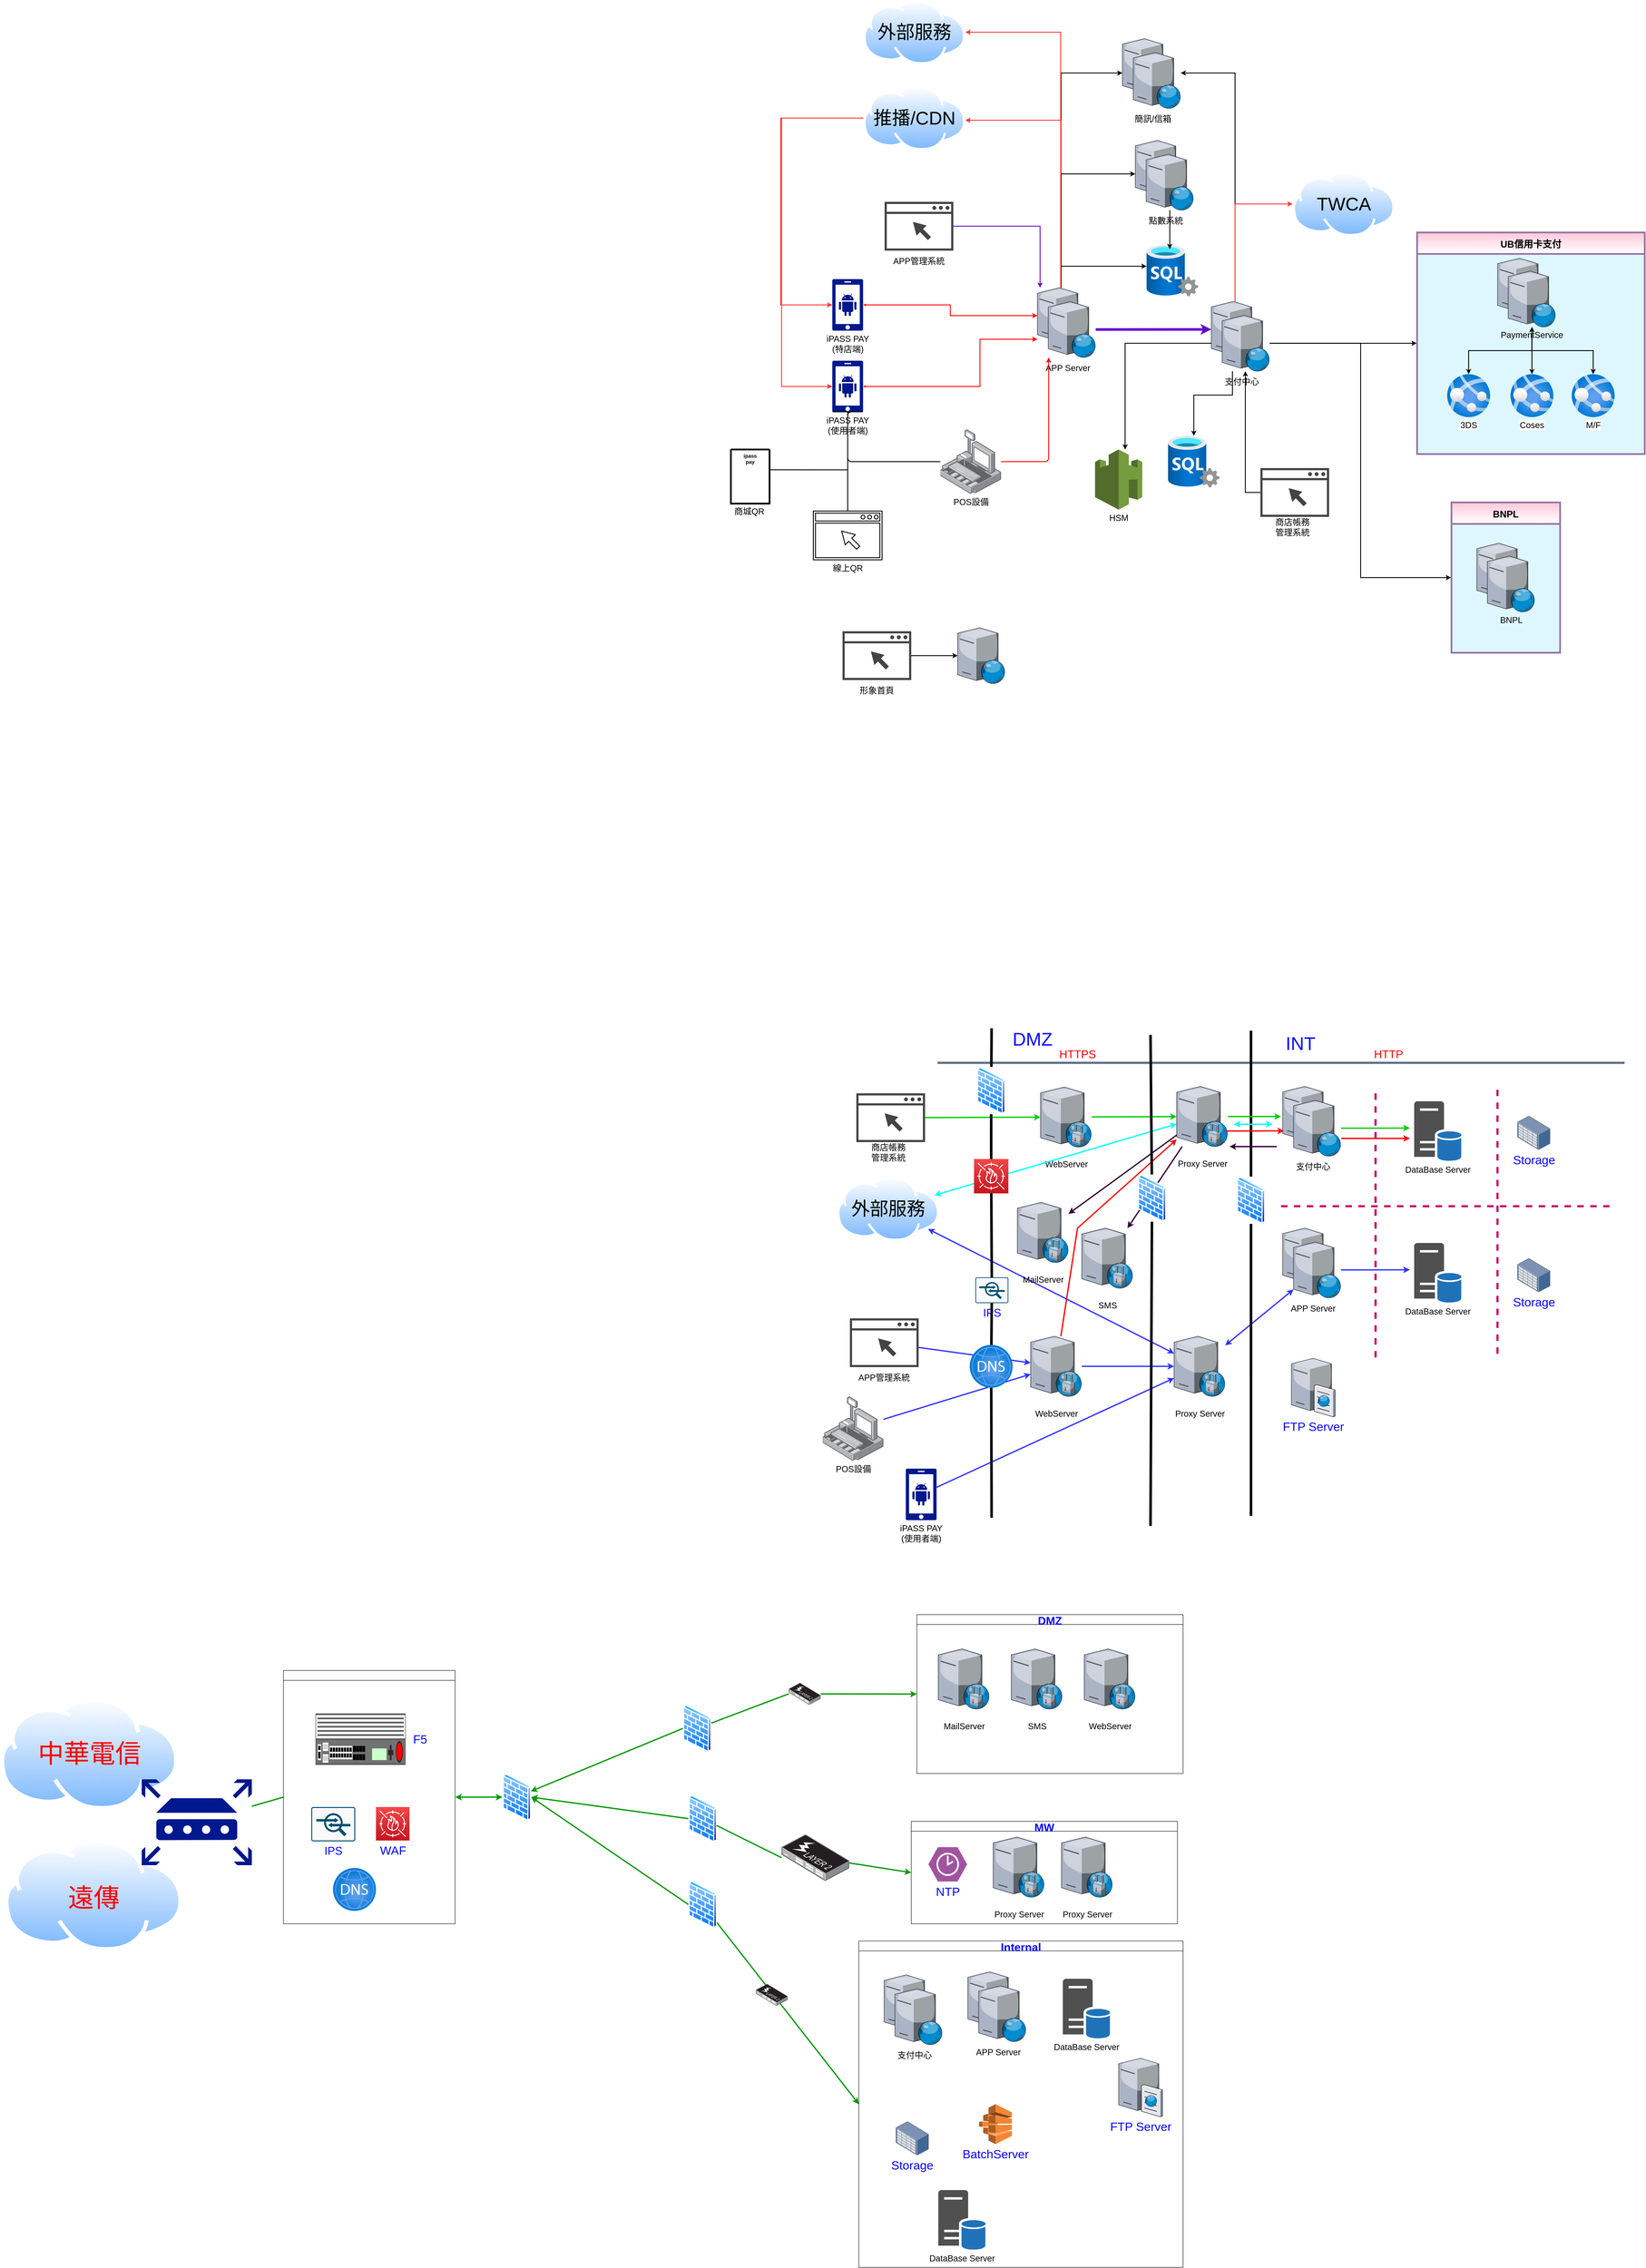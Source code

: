 <mxfile version="16.1.0" type="github">
  <diagram id="X_YsHXB3vTGY_uXjafgQ" name="第1頁">
    <mxGraphModel dx="6157" dy="3414" grid="1" gridSize="10" guides="1" tooltips="1" connect="1" arrows="1" fold="1" page="1" pageScale="1" pageWidth="827" pageHeight="1169" math="0" shadow="0">
      <root>
        <mxCell id="0" />
        <mxCell id="1" parent="0" />
        <mxCell id="9vmwIjMlL75sk7sSG7vk-1" value="" style="endArrow=none;startArrow=classic;html=1;strokeWidth=2;edgeStyle=elbowEdgeStyle;elbow=vertical;rounded=0;startFill=1;endFill=0;" parent="1" source="9vmwIjMlL75sk7sSG7vk-12" target="9vmwIjMlL75sk7sSG7vk-9" edge="1">
          <mxGeometry width="50" height="50" relative="1" as="geometry">
            <mxPoint x="-178" y="-1161.613" as="sourcePoint" />
            <mxPoint x="-668" y="-1190" as="targetPoint" />
            <Array as="points">
              <mxPoint x="-840" y="-1460" />
              <mxPoint x="-770" y="-1425" />
              <mxPoint x="-648" y="-1740" />
              <mxPoint x="-568" y="-1620" />
              <mxPoint x="-678" y="-1780" />
            </Array>
          </mxGeometry>
        </mxCell>
        <mxCell id="9vmwIjMlL75sk7sSG7vk-2" value="" style="group;strokeWidth=2;" parent="1" vertex="1" connectable="0">
          <mxGeometry x="-440" y="-990" width="160" height="160.0" as="geometry" />
        </mxCell>
        <mxCell id="9vmwIjMlL75sk7sSG7vk-3" value="" style="group;strokeWidth=2;" parent="9vmwIjMlL75sk7sSG7vk-2" vertex="1" connectable="0">
          <mxGeometry x="5" width="160" height="113.6" as="geometry" />
        </mxCell>
        <mxCell id="9vmwIjMlL75sk7sSG7vk-4" value="" style="pointerEvents=1;shadow=0;dashed=0;html=1;strokeColor=none;fillColor=#434445;aspect=fixed;labelPosition=center;verticalLabelPosition=bottom;verticalAlign=top;align=center;outlineConnect=0;shape=mxgraph.vvd.web_browser;fontSize=20;strokeWidth=2;" parent="9vmwIjMlL75sk7sSG7vk-3" vertex="1">
          <mxGeometry width="160" height="113.6" as="geometry" />
        </mxCell>
        <mxCell id="9vmwIjMlL75sk7sSG7vk-5" value="" style="shape=image;html=1;verticalAlign=top;verticalLabelPosition=bottom;labelBackgroundColor=#ffffff;imageAspect=0;aspect=fixed;image=https://cdn1.iconfinder.com/data/icons/logotypes/32/chrome-128.png;fontSize=20;strokeWidth=2;" parent="9vmwIjMlL75sk7sSG7vk-3" vertex="1">
          <mxGeometry x="5" y="4" width="20" height="20" as="geometry" />
        </mxCell>
        <mxCell id="9vmwIjMlL75sk7sSG7vk-6" value="商店帳務&lt;br&gt;管理系統" style="text;html=1;strokeColor=none;fillColor=none;align=center;verticalAlign=middle;whiteSpace=wrap;rounded=0;fontSize=20;strokeWidth=2;" parent="9vmwIjMlL75sk7sSG7vk-2" vertex="1">
          <mxGeometry x="5" y="113.6" width="150" height="46.4" as="geometry" />
        </mxCell>
        <mxCell id="9vmwIjMlL75sk7sSG7vk-7" value="" style="group;strokeWidth=2;" parent="1" vertex="1" connectable="0">
          <mxGeometry x="-958" y="-1410" width="150" height="209.0" as="geometry" />
        </mxCell>
        <mxCell id="9vmwIjMlL75sk7sSG7vk-8" value="" style="group;strokeWidth=2;" parent="9vmwIjMlL75sk7sSG7vk-7" vertex="1" connectable="0">
          <mxGeometry x="3.75" width="135.75" height="162.4" as="geometry" />
        </mxCell>
        <mxCell id="9vmwIjMlL75sk7sSG7vk-9" value="" style="verticalLabelPosition=bottom;aspect=fixed;html=1;verticalAlign=top;strokeColor=none;align=center;outlineConnect=0;shape=mxgraph.citrix.web_server;fontSize=20;strokeWidth=2;" parent="9vmwIjMlL75sk7sSG7vk-8" vertex="1">
          <mxGeometry width="110.5" height="130" as="geometry" />
        </mxCell>
        <mxCell id="9vmwIjMlL75sk7sSG7vk-10" value="" style="verticalLabelPosition=bottom;aspect=fixed;html=1;verticalAlign=top;strokeColor=none;align=center;outlineConnect=0;shape=mxgraph.citrix.web_server;fontSize=20;strokeWidth=2;" parent="9vmwIjMlL75sk7sSG7vk-8" vertex="1">
          <mxGeometry x="25.25" y="32.4" width="110.5" height="130" as="geometry" />
        </mxCell>
        <mxCell id="9vmwIjMlL75sk7sSG7vk-11" value="APP Server" style="text;html=1;strokeColor=none;fillColor=none;align=center;verticalAlign=middle;whiteSpace=wrap;rounded=0;fontSize=20;strokeWidth=2;" parent="9vmwIjMlL75sk7sSG7vk-7" vertex="1">
          <mxGeometry y="162.6" width="150" height="46.4" as="geometry" />
        </mxCell>
        <mxCell id="9vmwIjMlL75sk7sSG7vk-12" value="" style="aspect=fixed;html=1;points=[];align=center;image;fontSize=12;image=img/lib/azure2/databases/SQL_Server.svg;strokeWidth=2;" parent="1" vertex="1">
          <mxGeometry x="-700" y="-1510" width="120" height="120" as="geometry" />
        </mxCell>
        <mxCell id="9vmwIjMlL75sk7sSG7vk-13" value="" style="endArrow=classic;html=1;strokeWidth=2;edgeStyle=orthogonalEdgeStyle;strokeColor=#FF0000;" parent="1" source="9vmwIjMlL75sk7sSG7vk-33" target="9vmwIjMlL75sk7sSG7vk-10" edge="1">
          <mxGeometry width="50" height="50" relative="1" as="geometry">
            <mxPoint x="-628" y="-1440" as="sourcePoint" />
            <mxPoint x="-578" y="-1490" as="targetPoint" />
            <Array as="points">
              <mxPoint x="-928" y="-1005" />
            </Array>
          </mxGeometry>
        </mxCell>
        <mxCell id="9vmwIjMlL75sk7sSG7vk-16" value="&#xa;&#xa;" style="group;strokeWidth=2;" parent="1" vertex="1" connectable="0">
          <mxGeometry x="-1408" y="-610" width="160" height="160.0" as="geometry" />
        </mxCell>
        <mxCell id="9vmwIjMlL75sk7sSG7vk-17" value="" style="group;strokeWidth=2;" parent="9vmwIjMlL75sk7sSG7vk-16" vertex="1" connectable="0">
          <mxGeometry width="160" height="113.6" as="geometry" />
        </mxCell>
        <mxCell id="9vmwIjMlL75sk7sSG7vk-18" value="" style="pointerEvents=1;shadow=0;dashed=0;html=1;strokeColor=none;fillColor=#434445;aspect=fixed;labelPosition=center;verticalLabelPosition=bottom;verticalAlign=top;align=center;outlineConnect=0;shape=mxgraph.vvd.web_browser;fontSize=20;strokeWidth=2;" parent="9vmwIjMlL75sk7sSG7vk-17" vertex="1">
          <mxGeometry width="160" height="113.6" as="geometry" />
        </mxCell>
        <mxCell id="9vmwIjMlL75sk7sSG7vk-19" value="" style="shape=image;html=1;verticalAlign=top;verticalLabelPosition=bottom;labelBackgroundColor=#ffffff;imageAspect=0;aspect=fixed;image=https://cdn1.iconfinder.com/data/icons/logotypes/32/chrome-128.png;fontSize=20;strokeWidth=2;" parent="9vmwIjMlL75sk7sSG7vk-17" vertex="1">
          <mxGeometry x="5" y="4" width="20" height="20" as="geometry" />
        </mxCell>
        <mxCell id="9vmwIjMlL75sk7sSG7vk-20" value="形象首頁" style="text;html=1;strokeColor=none;fillColor=none;align=center;verticalAlign=middle;whiteSpace=wrap;rounded=0;fontSize=20;strokeWidth=2;" parent="9vmwIjMlL75sk7sSG7vk-16" vertex="1">
          <mxGeometry x="5" y="113.6" width="150" height="46.4" as="geometry" />
        </mxCell>
        <mxCell id="9vmwIjMlL75sk7sSG7vk-21" value="" style="verticalLabelPosition=bottom;aspect=fixed;html=1;verticalAlign=top;strokeColor=none;align=center;outlineConnect=0;shape=mxgraph.citrix.web_server;fontSize=20;strokeWidth=2;" parent="1" vertex="1">
          <mxGeometry x="-1140" y="-618.2" width="110.5" height="130" as="geometry" />
        </mxCell>
        <mxCell id="9vmwIjMlL75sk7sSG7vk-22" value="" style="group;strokeWidth=2;" parent="1" vertex="1" connectable="0">
          <mxGeometry x="-1432" y="-1400" width="72" height="260" as="geometry" />
        </mxCell>
        <mxCell id="9vmwIjMlL75sk7sSG7vk-23" value="iPASS PAY&lt;br style=&quot;font-size: 20px&quot;&gt;(特店端)" style="aspect=fixed;pointerEvents=1;shadow=0;dashed=0;html=1;strokeColor=none;labelPosition=center;verticalLabelPosition=bottom;verticalAlign=top;align=center;fillColor=#00188D;shape=mxgraph.mscae.enterprise.android_phone;fontSize=20;strokeWidth=2;" parent="9vmwIjMlL75sk7sSG7vk-22" vertex="1">
          <mxGeometry y="-30" width="72" height="120" as="geometry" />
        </mxCell>
        <mxCell id="9vmwIjMlL75sk7sSG7vk-24" value="iPASS PAY&lt;br style=&quot;font-size: 20px;&quot;&gt;(使用者端)" style="aspect=fixed;pointerEvents=1;shadow=0;dashed=0;html=1;strokeColor=none;labelPosition=center;verticalLabelPosition=bottom;verticalAlign=top;align=center;fillColor=#00188D;shape=mxgraph.mscae.enterprise.android_phone;fontSize=20;strokeWidth=2;" parent="9vmwIjMlL75sk7sSG7vk-22" vertex="1">
          <mxGeometry y="160" width="72" height="120" as="geometry" />
        </mxCell>
        <mxCell id="9vmwIjMlL75sk7sSG7vk-25" style="edgeStyle=elbowEdgeStyle;rounded=0;orthogonalLoop=1;jettySize=auto;html=1;shadow=0;fontSize=20;startArrow=classic;startFill=1;startSize=6;strokeWidth=2;endArrow=none;endFill=0;" parent="1" source="9vmwIjMlL75sk7sSG7vk-26" target="9vmwIjMlL75sk7sSG7vk-72" edge="1">
          <mxGeometry relative="1" as="geometry">
            <Array as="points">
              <mxPoint x="-750" y="-1140" />
              <mxPoint x="-670" y="-1200" />
              <mxPoint x="-1138" y="-1095" />
            </Array>
          </mxGeometry>
        </mxCell>
        <mxCell id="9vmwIjMlL75sk7sSG7vk-26" value="&lt;font style=&quot;font-size: 20px&quot;&gt;HSM&lt;/font&gt;" style="outlineConnect=0;dashed=0;verticalLabelPosition=bottom;verticalAlign=top;align=center;html=1;shape=mxgraph.aws3.cloudhsm;fillColor=#759C3E;gradientColor=none;strokeWidth=2;" parent="1" vertex="1">
          <mxGeometry x="-820" y="-1033.2" width="110" height="140" as="geometry" />
        </mxCell>
        <mxCell id="9vmwIjMlL75sk7sSG7vk-27" value="" style="group;strokeWidth=2;" parent="1" vertex="1" connectable="0">
          <mxGeometry x="-1310" y="-1610" width="160" height="160.0" as="geometry" />
        </mxCell>
        <mxCell id="9vmwIjMlL75sk7sSG7vk-28" value="" style="group;strokeWidth=2;" parent="9vmwIjMlL75sk7sSG7vk-27" vertex="1" connectable="0">
          <mxGeometry width="160" height="113.6" as="geometry" />
        </mxCell>
        <mxCell id="9vmwIjMlL75sk7sSG7vk-29" value="" style="pointerEvents=1;shadow=0;dashed=0;html=1;strokeColor=none;fillColor=#434445;aspect=fixed;labelPosition=center;verticalLabelPosition=bottom;verticalAlign=top;align=center;outlineConnect=0;shape=mxgraph.vvd.web_browser;fontSize=20;strokeWidth=2;" parent="9vmwIjMlL75sk7sSG7vk-28" vertex="1">
          <mxGeometry width="160" height="113.6" as="geometry" />
        </mxCell>
        <mxCell id="9vmwIjMlL75sk7sSG7vk-30" value="" style="shape=image;html=1;verticalAlign=top;verticalLabelPosition=bottom;labelBackgroundColor=#ffffff;imageAspect=0;aspect=fixed;image=https://cdn1.iconfinder.com/data/icons/logotypes/32/chrome-128.png;fontSize=20;strokeWidth=2;" parent="9vmwIjMlL75sk7sSG7vk-28" vertex="1">
          <mxGeometry x="5" y="4" width="20" height="20" as="geometry" />
        </mxCell>
        <mxCell id="9vmwIjMlL75sk7sSG7vk-31" value="APP管理系統" style="text;html=1;strokeColor=none;fillColor=none;align=center;verticalAlign=middle;whiteSpace=wrap;rounded=0;fontSize=20;strokeWidth=2;" parent="9vmwIjMlL75sk7sSG7vk-27" vertex="1">
          <mxGeometry x="5" y="113.6" width="150" height="46.4" as="geometry" />
        </mxCell>
        <mxCell id="9vmwIjMlL75sk7sSG7vk-32" value="" style="endArrow=classic;startArrow=none;html=1;strokeWidth=2;endFill=1;startFill=0;" parent="1" source="9vmwIjMlL75sk7sSG7vk-18" target="9vmwIjMlL75sk7sSG7vk-21" edge="1">
          <mxGeometry width="50" height="50" relative="1" as="geometry">
            <mxPoint x="-1128" y="-1050" as="sourcePoint" />
            <mxPoint x="-1078" y="-1100" as="targetPoint" />
          </mxGeometry>
        </mxCell>
        <mxCell id="9vmwIjMlL75sk7sSG7vk-33" value="POS設備" style="points=[];aspect=fixed;html=1;align=center;shadow=0;dashed=0;image;image=img/lib/allied_telesis/security/POS.svg;fontSize=20;strokeWidth=2;" parent="1" vertex="1">
          <mxGeometry x="-1180.12" y="-1080" width="141.25" height="150" as="geometry" />
        </mxCell>
        <mxCell id="9vmwIjMlL75sk7sSG7vk-34" value="" style="endArrow=none;html=1;strokeWidth=2;entryX=0.99;entryY=0.99;entryDx=0;entryDy=0;entryPerimeter=0;edgeStyle=orthogonalEdgeStyle;endFill=0;" parent="1" source="9vmwIjMlL75sk7sSG7vk-33" target="9vmwIjMlL75sk7sSG7vk-24" edge="1">
          <mxGeometry width="50" height="50" relative="1" as="geometry">
            <mxPoint x="-728" y="-951" as="sourcePoint" />
            <mxPoint x="-678" y="-1001" as="targetPoint" />
            <Array as="points">
              <mxPoint x="-1396" y="-1005" />
              <mxPoint x="-1396" y="-1121" />
            </Array>
          </mxGeometry>
        </mxCell>
        <mxCell id="9vmwIjMlL75sk7sSG7vk-35" value="" style="endArrow=none;html=1;strokeWidth=2;exitX=0.5;exitY=1;exitDx=0;exitDy=0;exitPerimeter=0;endFill=0;" parent="1" source="9vmwIjMlL75sk7sSG7vk-24" target="9vmwIjMlL75sk7sSG7vk-37" edge="1">
          <mxGeometry width="50" height="50" relative="1" as="geometry">
            <mxPoint x="-748" y="-951" as="sourcePoint" />
            <mxPoint x="-698" y="-1001" as="targetPoint" />
          </mxGeometry>
        </mxCell>
        <mxCell id="9vmwIjMlL75sk7sSG7vk-36" value="" style="group" parent="1" vertex="1" connectable="0">
          <mxGeometry x="-1464" y="-890" width="160" height="113.6" as="geometry" />
        </mxCell>
        <mxCell id="9vmwIjMlL75sk7sSG7vk-37" value="線上QR" style="pointerEvents=1;shadow=0;dashed=0;html=1;aspect=fixed;labelPosition=center;verticalLabelPosition=bottom;verticalAlign=top;align=center;outlineConnect=0;shape=mxgraph.vvd.web_browser;fontSize=20;strokeWidth=2;" parent="9vmwIjMlL75sk7sSG7vk-36" vertex="1">
          <mxGeometry x="-12" width="160" height="113.6" as="geometry" />
        </mxCell>
        <mxCell id="9vmwIjMlL75sk7sSG7vk-38" value="" style="shape=image;html=1;verticalAlign=top;verticalLabelPosition=bottom;labelBackgroundColor=#ffffff;imageAspect=0;aspect=fixed;image=https://cdn1.iconfinder.com/data/icons/logotypes/32/chrome-128.png;fontSize=20;strokeWidth=2;" parent="9vmwIjMlL75sk7sSG7vk-36" vertex="1">
          <mxGeometry x="5" y="4" width="20" height="20" as="geometry" />
        </mxCell>
        <mxCell id="9vmwIjMlL75sk7sSG7vk-39" value="" style="shape=image;html=1;verticalAlign=top;verticalLabelPosition=bottom;labelBackgroundColor=#ffffff;imageAspect=0;aspect=fixed;image=https://cdn0.iconfinder.com/data/icons/view-1/20/qrcode-128.png;strokeWidth=4;" parent="9vmwIjMlL75sk7sSG7vk-36" vertex="1">
          <mxGeometry x="47" y="30" width="68" height="68" as="geometry" />
        </mxCell>
        <mxCell id="9vmwIjMlL75sk7sSG7vk-40" value="" style="group" parent="1" vertex="1" connectable="0">
          <mxGeometry x="-1700" y="-1033.2" width="150" height="166.4" as="geometry" />
        </mxCell>
        <mxCell id="9vmwIjMlL75sk7sSG7vk-41" value="" style="group" parent="9vmwIjMlL75sk7sSG7vk-40" vertex="1" connectable="0">
          <mxGeometry x="12" width="126" height="126" as="geometry" />
        </mxCell>
        <mxCell id="9vmwIjMlL75sk7sSG7vk-42" value="&#xa;&#xa;&#xa;&#xa;ipass&#xa;pay&#xa;" style="swimlane;startSize=0;strokeWidth=4;" parent="9vmwIjMlL75sk7sSG7vk-41" vertex="1">
          <mxGeometry x="20" width="90" height="126" as="geometry">
            <mxRectangle x="20" width="50" height="40" as="alternateBounds" />
          </mxGeometry>
        </mxCell>
        <mxCell id="9vmwIjMlL75sk7sSG7vk-43" value="" style="shape=image;html=1;verticalAlign=top;verticalLabelPosition=bottom;labelBackgroundColor=#ffffff;imageAspect=0;aspect=fixed;image=https://cdn0.iconfinder.com/data/icons/view-1/20/qrcode-128.png;strokeWidth=4;" parent="9vmwIjMlL75sk7sSG7vk-42" vertex="1">
          <mxGeometry x="11" y="40" width="68" height="68" as="geometry" />
        </mxCell>
        <mxCell id="9vmwIjMlL75sk7sSG7vk-44" value="商城QR" style="text;html=1;strokeColor=none;fillColor=none;align=center;verticalAlign=middle;whiteSpace=wrap;rounded=0;fontSize=20;strokeWidth=2;" parent="9vmwIjMlL75sk7sSG7vk-40" vertex="1">
          <mxGeometry y="120.0" width="150" height="46.4" as="geometry" />
        </mxCell>
        <mxCell id="9vmwIjMlL75sk7sSG7vk-46" style="edgeStyle=elbowEdgeStyle;rounded=0;orthogonalLoop=1;jettySize=auto;html=1;startArrow=none;startFill=0;endArrow=classic;endFill=1;startSize=0;strokeWidth=2;entryX=0;entryY=0.5;entryDx=0;entryDy=0;entryPerimeter=0;fontColor=#FF3333;labelBackgroundColor=#FF3333;strokeColor=#FF3333;" parent="1" target="9vmwIjMlL75sk7sSG7vk-23" edge="1" source="HavgDcFnVHiz-q8iYQLe-7">
          <mxGeometry relative="1" as="geometry">
            <mxPoint x="-1478" y="-2000" as="sourcePoint" />
            <mxPoint x="-2090" y="-1705" as="targetPoint" />
            <Array as="points">
              <mxPoint x="-1552" y="-1720" />
            </Array>
          </mxGeometry>
        </mxCell>
        <mxCell id="9vmwIjMlL75sk7sSG7vk-55" style="edgeStyle=elbowEdgeStyle;rounded=0;orthogonalLoop=1;jettySize=auto;html=1;startArrow=none;startFill=0;endArrow=classic;endFill=1;startSize=0;strokeWidth=2;strokeColor=#6600CC;" parent="1" source="9vmwIjMlL75sk7sSG7vk-29" target="9vmwIjMlL75sk7sSG7vk-9" edge="1">
          <mxGeometry relative="1" as="geometry">
            <Array as="points">
              <mxPoint x="-948" y="-1480" />
            </Array>
          </mxGeometry>
        </mxCell>
        <mxCell id="9vmwIjMlL75sk7sSG7vk-56" style="edgeStyle=elbowEdgeStyle;rounded=0;orthogonalLoop=1;jettySize=auto;html=1;startArrow=classic;startFill=1;endArrow=classic;endFill=1;startSize=0;strokeWidth=2;strokeColor=#FF0000;" parent="1" source="9vmwIjMlL75sk7sSG7vk-23" target="9vmwIjMlL75sk7sSG7vk-9" edge="1">
          <mxGeometry relative="1" as="geometry" />
        </mxCell>
        <mxCell id="9vmwIjMlL75sk7sSG7vk-57" style="edgeStyle=elbowEdgeStyle;rounded=0;orthogonalLoop=1;jettySize=auto;html=1;startArrow=classic;startFill=1;endArrow=classic;endFill=1;startSize=0;strokeWidth=2;strokeColor=#FF0000;" parent="1" source="9vmwIjMlL75sk7sSG7vk-24" target="9vmwIjMlL75sk7sSG7vk-9" edge="1">
          <mxGeometry relative="1" as="geometry">
            <Array as="points">
              <mxPoint x="-1088" y="-1290" />
              <mxPoint x="-1098" y="-1290" />
            </Array>
          </mxGeometry>
        </mxCell>
        <mxCell id="9vmwIjMlL75sk7sSG7vk-58" style="edgeStyle=orthogonalEdgeStyle;rounded=0;orthogonalLoop=1;jettySize=auto;html=1;entryX=0.01;entryY=0.99;entryDx=0;entryDy=0;entryPerimeter=0;startArrow=none;startFill=0;endArrow=none;endFill=0;startSize=6;strokeWidth=2;exitX=1.016;exitY=0.375;exitDx=0;exitDy=0;exitPerimeter=0;" parent="1" source="9vmwIjMlL75sk7sSG7vk-42" target="9vmwIjMlL75sk7sSG7vk-24" edge="1">
          <mxGeometry relative="1" as="geometry">
            <Array as="points">
              <mxPoint x="-1396" y="-986" />
              <mxPoint x="-1396" y="-1121" />
            </Array>
          </mxGeometry>
        </mxCell>
        <mxCell id="9vmwIjMlL75sk7sSG7vk-59" style="edgeStyle=elbowEdgeStyle;rounded=0;orthogonalLoop=1;jettySize=auto;html=1;shadow=0;fontSize=20;startArrow=classic;startFill=1;startSize=6;strokeWidth=2;endArrow=none;endFill=0;" parent="1" source="9vmwIjMlL75sk7sSG7vk-60" target="9vmwIjMlL75sk7sSG7vk-72" edge="1">
          <mxGeometry relative="1" as="geometry" />
        </mxCell>
        <mxCell id="9vmwIjMlL75sk7sSG7vk-60" value="UB信用卡支付" style="swimlane;rounded=0;shadow=0;glass=0;sketch=0;startSize=50;strokeColor=#9673a6;strokeWidth=4;fillColor=#FFC7DA;gradientDirection=south;perimeterSpacing=1;swimlaneFillColor=#DEF7FF;fontSize=22;fontStyle=1;gradientColor=#FFFFFF;" parent="1" vertex="1">
          <mxGeometry x="-70" y="-1538.6" width="530" height="516" as="geometry">
            <mxRectangle x="580" y="-980" width="130" height="20" as="alternateBounds" />
          </mxGeometry>
        </mxCell>
        <mxCell id="9vmwIjMlL75sk7sSG7vk-61" style="edgeStyle=orthogonalEdgeStyle;rounded=0;orthogonalLoop=1;jettySize=auto;html=1;fontSize=22;startArrow=classic;startFill=1;endArrow=classic;endFill=1;strokeWidth=2;" parent="9vmwIjMlL75sk7sSG7vk-60" source="9vmwIjMlL75sk7sSG7vk-62" target="9vmwIjMlL75sk7sSG7vk-68" edge="1">
          <mxGeometry relative="1" as="geometry" />
        </mxCell>
        <mxCell id="9vmwIjMlL75sk7sSG7vk-62" value="&lt;font style=&quot;font-size: 20px&quot;&gt;Coses&lt;/font&gt;" style="aspect=fixed;html=1;points=[];align=center;image;fontSize=12;image=img/lib/azure2/app_services/App_Services.svg;strokeWidth=2;" parent="9vmwIjMlL75sk7sSG7vk-60" vertex="1">
          <mxGeometry x="217.37" y="330" width="100" height="100" as="geometry" />
        </mxCell>
        <mxCell id="9vmwIjMlL75sk7sSG7vk-63" style="edgeStyle=elbowEdgeStyle;rounded=0;orthogonalLoop=1;jettySize=auto;elbow=vertical;html=1;fontSize=22;startArrow=classic;startFill=1;endArrow=classic;endFill=1;strokeWidth=2;" parent="9vmwIjMlL75sk7sSG7vk-60" source="9vmwIjMlL75sk7sSG7vk-64" target="9vmwIjMlL75sk7sSG7vk-68" edge="1">
          <mxGeometry relative="1" as="geometry" />
        </mxCell>
        <mxCell id="9vmwIjMlL75sk7sSG7vk-64" value="&lt;font style=&quot;font-size: 20px&quot;&gt;3DS&lt;br&gt;&lt;/font&gt;" style="aspect=fixed;html=1;points=[];align=center;image;fontSize=12;image=img/lib/azure2/app_services/App_Services.svg;strokeWidth=2;" parent="9vmwIjMlL75sk7sSG7vk-60" vertex="1">
          <mxGeometry x="70" y="330" width="100" height="100" as="geometry" />
        </mxCell>
        <mxCell id="9vmwIjMlL75sk7sSG7vk-65" style="edgeStyle=elbowEdgeStyle;rounded=0;orthogonalLoop=1;jettySize=auto;html=1;fontSize=22;startArrow=classic;startFill=1;endArrow=classic;endFill=1;strokeWidth=2;elbow=vertical;" parent="9vmwIjMlL75sk7sSG7vk-60" source="9vmwIjMlL75sk7sSG7vk-66" target="9vmwIjMlL75sk7sSG7vk-68" edge="1">
          <mxGeometry relative="1" as="geometry" />
        </mxCell>
        <mxCell id="9vmwIjMlL75sk7sSG7vk-66" value="&lt;font style=&quot;font-size: 20px&quot;&gt;M/F&lt;br&gt;&lt;/font&gt;" style="aspect=fixed;html=1;points=[];align=center;image;fontSize=12;image=img/lib/azure2/app_services/App_Services.svg;strokeWidth=2;" parent="9vmwIjMlL75sk7sSG7vk-60" vertex="1">
          <mxGeometry x="360.0" y="330" width="100" height="100" as="geometry" />
        </mxCell>
        <mxCell id="9vmwIjMlL75sk7sSG7vk-67" value="" style="verticalLabelPosition=bottom;aspect=fixed;html=1;verticalAlign=top;strokeColor=none;align=center;outlineConnect=0;shape=mxgraph.citrix.web_server;fontSize=20;strokeWidth=2;" parent="9vmwIjMlL75sk7sSG7vk-60" vertex="1">
          <mxGeometry x="187.37" y="60" width="110.5" height="130" as="geometry" />
        </mxCell>
        <mxCell id="9vmwIjMlL75sk7sSG7vk-68" value="PaymentService" style="verticalLabelPosition=bottom;aspect=fixed;html=1;verticalAlign=top;strokeColor=none;align=center;outlineConnect=0;shape=mxgraph.citrix.web_server;fontSize=20;strokeWidth=2;" parent="9vmwIjMlL75sk7sSG7vk-60" vertex="1">
          <mxGeometry x="212.12" y="90" width="110.5" height="130" as="geometry" />
        </mxCell>
        <mxCell id="9vmwIjMlL75sk7sSG7vk-69" value="" style="group;strokeWidth=2;" parent="1" vertex="1" connectable="0">
          <mxGeometry x="-553" y="-1378" width="150" height="209.0" as="geometry" />
        </mxCell>
        <mxCell id="9vmwIjMlL75sk7sSG7vk-70" value="" style="group;strokeWidth=2;" parent="9vmwIjMlL75sk7sSG7vk-69" vertex="1" connectable="0">
          <mxGeometry x="3.75" width="135.75" height="162.4" as="geometry" />
        </mxCell>
        <mxCell id="9vmwIjMlL75sk7sSG7vk-71" value="" style="verticalLabelPosition=bottom;aspect=fixed;html=1;verticalAlign=top;strokeColor=none;align=center;outlineConnect=0;shape=mxgraph.citrix.web_server;fontSize=20;strokeWidth=2;" parent="9vmwIjMlL75sk7sSG7vk-70" vertex="1">
          <mxGeometry width="110.5" height="130" as="geometry" />
        </mxCell>
        <mxCell id="9vmwIjMlL75sk7sSG7vk-72" value="" style="verticalLabelPosition=bottom;aspect=fixed;html=1;verticalAlign=top;strokeColor=none;align=center;outlineConnect=0;shape=mxgraph.citrix.web_server;fontSize=20;strokeWidth=2;" parent="9vmwIjMlL75sk7sSG7vk-70" vertex="1">
          <mxGeometry x="25.25" y="32.4" width="110.5" height="130" as="geometry" />
        </mxCell>
        <mxCell id="9vmwIjMlL75sk7sSG7vk-73" value="支付中心" style="text;html=1;strokeColor=none;fillColor=none;align=center;verticalAlign=middle;whiteSpace=wrap;rounded=0;fontSize=20;strokeWidth=2;" parent="9vmwIjMlL75sk7sSG7vk-69" vertex="1">
          <mxGeometry y="162.6" width="150" height="46.4" as="geometry" />
        </mxCell>
        <mxCell id="9vmwIjMlL75sk7sSG7vk-74" value="" style="endArrow=classic;startArrow=none;html=1;shadow=0;fontSize=20;startSize=6;strokeWidth=6;startFill=0;strokeColor=#6600CC;" parent="1" source="9vmwIjMlL75sk7sSG7vk-10" target="9vmwIjMlL75sk7sSG7vk-71" edge="1">
          <mxGeometry width="50" height="50" relative="1" as="geometry">
            <mxPoint x="420" y="-1165" as="sourcePoint" />
            <mxPoint x="470" y="-1215" as="targetPoint" />
          </mxGeometry>
        </mxCell>
        <mxCell id="9vmwIjMlL75sk7sSG7vk-75" style="edgeStyle=elbowEdgeStyle;rounded=0;orthogonalLoop=1;jettySize=auto;html=1;shadow=0;fontSize=20;startArrow=none;startFill=0;startSize=6;strokeWidth=2;strokeColor=#000000;" parent="1" source="9vmwIjMlL75sk7sSG7vk-4" target="9vmwIjMlL75sk7sSG7vk-72" edge="1">
          <mxGeometry relative="1" as="geometry">
            <Array as="points">
              <mxPoint x="-470" y="-1090" />
              <mxPoint x="-500" y="-1100" />
              <mxPoint x="-370" y="-1070" />
            </Array>
          </mxGeometry>
        </mxCell>
        <mxCell id="9vmwIjMlL75sk7sSG7vk-84" style="edgeStyle=elbowEdgeStyle;rounded=0;orthogonalLoop=1;jettySize=auto;html=1;startArrow=none;startFill=0;endArrow=classic;endFill=1;startSize=0;strokeWidth=2;entryX=0;entryY=0.5;entryDx=0;entryDy=0;entryPerimeter=0;fontColor=#FF3333;strokeColor=#FF3333;" parent="1" source="HavgDcFnVHiz-q8iYQLe-7" target="9vmwIjMlL75sk7sSG7vk-24" edge="1">
          <mxGeometry relative="1" as="geometry">
            <mxPoint x="-1480" y="-1860" as="sourcePoint" />
            <mxPoint x="-1456" y="-1486.25" as="targetPoint" />
            <Array as="points">
              <mxPoint x="-1550" y="-1520" />
              <mxPoint x="-1460" y="-1870" />
              <mxPoint x="-1550" y="-1725" />
            </Array>
          </mxGeometry>
        </mxCell>
        <mxCell id="9vmwIjMlL75sk7sSG7vk-85" value="BNPL" style="swimlane;rounded=0;shadow=0;glass=0;sketch=0;startSize=50;strokeColor=#9673a6;strokeWidth=4;fillColor=#FFC7DA;gradientDirection=south;perimeterSpacing=1;swimlaneFillColor=#DEF7FF;fontSize=22;fontStyle=1;gradientColor=#FFFFFF;" parent="1" vertex="1">
          <mxGeometry x="10" y="-910" width="253" height="350" as="geometry">
            <mxRectangle x="580" y="-980" width="130" height="20" as="alternateBounds" />
          </mxGeometry>
        </mxCell>
        <mxCell id="9vmwIjMlL75sk7sSG7vk-86" value="" style="verticalLabelPosition=bottom;aspect=fixed;html=1;verticalAlign=top;strokeColor=none;align=center;outlineConnect=0;shape=mxgraph.citrix.web_server;fontSize=20;strokeWidth=2;" parent="9vmwIjMlL75sk7sSG7vk-85" vertex="1">
          <mxGeometry x="58.87" y="95" width="110.5" height="130" as="geometry" />
        </mxCell>
        <mxCell id="9vmwIjMlL75sk7sSG7vk-87" value="BNPL" style="verticalLabelPosition=bottom;aspect=fixed;html=1;verticalAlign=top;strokeColor=none;align=center;outlineConnect=0;shape=mxgraph.citrix.web_server;fontSize=20;strokeWidth=2;" parent="9vmwIjMlL75sk7sSG7vk-85" vertex="1">
          <mxGeometry x="83.62" y="125" width="110.5" height="130" as="geometry" />
        </mxCell>
        <mxCell id="9vmwIjMlL75sk7sSG7vk-88" style="edgeStyle=elbowEdgeStyle;rounded=0;orthogonalLoop=1;jettySize=auto;html=1;shadow=0;fontSize=20;startArrow=classic;startFill=1;startSize=6;strokeWidth=2;endArrow=none;endFill=0;" parent="1" source="9vmwIjMlL75sk7sSG7vk-85" target="9vmwIjMlL75sk7sSG7vk-72" edge="1">
          <mxGeometry relative="1" as="geometry">
            <mxPoint x="-164" y="-1118" as="sourcePoint" />
            <mxPoint x="-403.5" y="-1289.6" as="targetPoint" />
          </mxGeometry>
        </mxCell>
        <mxCell id="9vmwIjMlL75sk7sSG7vk-89" value="" style="endArrow=none;startArrow=classic;html=1;strokeWidth=2;edgeStyle=elbowEdgeStyle;elbow=vertical;rounded=0;startFill=1;endFill=0;" parent="1" source="9vmwIjMlL75sk7sSG7vk-90" target="9vmwIjMlL75sk7sSG7vk-72" edge="1">
          <mxGeometry width="50" height="50" relative="1" as="geometry">
            <mxPoint x="-90" y="-789.613" as="sourcePoint" />
            <mxPoint x="-484" y="-1188" as="targetPoint" />
            <Array as="points">
              <mxPoint x="-500" y="-1160" />
              <mxPoint x="-360" y="-1156" />
              <mxPoint x="-560" y="-1368" />
              <mxPoint x="-480" y="-1248" />
              <mxPoint x="-590" y="-1408" />
            </Array>
          </mxGeometry>
        </mxCell>
        <mxCell id="9vmwIjMlL75sk7sSG7vk-90" value="" style="aspect=fixed;html=1;points=[];align=center;image;fontSize=12;image=img/lib/azure2/databases/SQL_Server.svg;strokeWidth=2;" parent="1" vertex="1">
          <mxGeometry x="-650" y="-1065" width="120" height="120" as="geometry" />
        </mxCell>
        <mxCell id="HavgDcFnVHiz-q8iYQLe-9" value="" style="group" vertex="1" connectable="0" parent="1">
          <mxGeometry x="-1360" y="-1880" width="238.1" height="150" as="geometry" />
        </mxCell>
        <mxCell id="HavgDcFnVHiz-q8iYQLe-7" value="" style="aspect=fixed;perimeter=ellipsePerimeter;html=1;align=center;shadow=0;dashed=0;spacingTop=3;image;image=img/lib/active_directory/internet_cloud.svg;fontFamily=Helvetica;fontSize=11;fontColor=default;" vertex="1" parent="HavgDcFnVHiz-q8iYQLe-9">
          <mxGeometry width="238.1" height="150" as="geometry" />
        </mxCell>
        <mxCell id="HavgDcFnVHiz-q8iYQLe-8" value="推播/CDN" style="text;html=1;align=center;verticalAlign=middle;resizable=0;points=[];autosize=1;strokeColor=none;fillColor=none;fontSize=43;fontFamily=Helvetica;fontColor=#000000;" vertex="1" parent="HavgDcFnVHiz-q8iYQLe-9">
          <mxGeometry x="14.05" y="45" width="210" height="60" as="geometry" />
        </mxCell>
        <mxCell id="HavgDcFnVHiz-q8iYQLe-10" value="" style="group;strokeWidth=2;" vertex="1" connectable="0" parent="1">
          <mxGeometry x="-760" y="-1990" width="150" height="209.0" as="geometry" />
        </mxCell>
        <mxCell id="HavgDcFnVHiz-q8iYQLe-11" value="" style="group;strokeWidth=2;" vertex="1" connectable="0" parent="HavgDcFnVHiz-q8iYQLe-10">
          <mxGeometry x="3.75" width="135.75" height="162.4" as="geometry" />
        </mxCell>
        <mxCell id="HavgDcFnVHiz-q8iYQLe-12" value="" style="verticalLabelPosition=bottom;aspect=fixed;html=1;verticalAlign=top;strokeColor=none;align=center;outlineConnect=0;shape=mxgraph.citrix.web_server;fontSize=20;strokeWidth=2;" vertex="1" parent="HavgDcFnVHiz-q8iYQLe-11">
          <mxGeometry width="110.5" height="130" as="geometry" />
        </mxCell>
        <mxCell id="HavgDcFnVHiz-q8iYQLe-13" value="" style="verticalLabelPosition=bottom;aspect=fixed;html=1;verticalAlign=top;strokeColor=none;align=center;outlineConnect=0;shape=mxgraph.citrix.web_server;fontSize=20;strokeWidth=2;" vertex="1" parent="HavgDcFnVHiz-q8iYQLe-11">
          <mxGeometry x="25.25" y="32.4" width="110.5" height="130" as="geometry" />
        </mxCell>
        <mxCell id="HavgDcFnVHiz-q8iYQLe-14" value="簡訊/信箱" style="text;html=1;strokeColor=none;fillColor=none;align=center;verticalAlign=middle;whiteSpace=wrap;rounded=0;fontSize=20;strokeWidth=2;" vertex="1" parent="HavgDcFnVHiz-q8iYQLe-10">
          <mxGeometry y="162.6" width="150" height="46.4" as="geometry" />
        </mxCell>
        <mxCell id="HavgDcFnVHiz-q8iYQLe-15" style="edgeStyle=orthogonalEdgeStyle;shape=connector;rounded=0;orthogonalLoop=1;jettySize=auto;html=1;labelBackgroundColor=default;fontFamily=Helvetica;fontSize=43;fontColor=#000000;startArrow=none;startFill=0;endArrow=classic;endFill=1;strokeColor=default;strokeWidth=2;" edge="1" parent="1" source="9vmwIjMlL75sk7sSG7vk-9" target="HavgDcFnVHiz-q8iYQLe-12">
          <mxGeometry relative="1" as="geometry">
            <Array as="points">
              <mxPoint x="-899" y="-1910" />
            </Array>
          </mxGeometry>
        </mxCell>
        <mxCell id="HavgDcFnVHiz-q8iYQLe-16" style="edgeStyle=orthogonalEdgeStyle;shape=connector;rounded=0;orthogonalLoop=1;jettySize=auto;html=1;labelBackgroundColor=default;fontFamily=Helvetica;fontSize=43;fontColor=#000000;startArrow=none;startFill=0;endArrow=classic;endFill=1;strokeColor=default;strokeWidth=2;" edge="1" parent="1" source="9vmwIjMlL75sk7sSG7vk-71" target="HavgDcFnVHiz-q8iYQLe-13">
          <mxGeometry relative="1" as="geometry">
            <Array as="points">
              <mxPoint x="-494" y="-1910" />
            </Array>
          </mxGeometry>
        </mxCell>
        <mxCell id="HavgDcFnVHiz-q8iYQLe-17" style="edgeStyle=orthogonalEdgeStyle;shape=connector;rounded=0;orthogonalLoop=1;jettySize=auto;html=1;labelBackgroundColor=default;fontFamily=Helvetica;fontSize=43;fontColor=#000000;startArrow=none;startFill=0;endArrow=classic;endFill=1;strokeColor=#FF3333;strokeWidth=2;" edge="1" parent="1" source="9vmwIjMlL75sk7sSG7vk-9" target="HavgDcFnVHiz-q8iYQLe-7">
          <mxGeometry relative="1" as="geometry">
            <Array as="points">
              <mxPoint x="-899" y="-1800" />
            </Array>
          </mxGeometry>
        </mxCell>
        <mxCell id="HavgDcFnVHiz-q8iYQLe-20" value="" style="group;strokeWidth=2;" vertex="1" connectable="0" parent="1">
          <mxGeometry x="-730" y="-1753" width="150" height="209.0" as="geometry" />
        </mxCell>
        <mxCell id="HavgDcFnVHiz-q8iYQLe-21" value="" style="group;strokeWidth=2;" vertex="1" connectable="0" parent="HavgDcFnVHiz-q8iYQLe-20">
          <mxGeometry x="3.75" width="135.75" height="162.4" as="geometry" />
        </mxCell>
        <mxCell id="HavgDcFnVHiz-q8iYQLe-22" value="" style="verticalLabelPosition=bottom;aspect=fixed;html=1;verticalAlign=top;strokeColor=none;align=center;outlineConnect=0;shape=mxgraph.citrix.web_server;fontSize=20;strokeWidth=2;" vertex="1" parent="HavgDcFnVHiz-q8iYQLe-21">
          <mxGeometry width="110.5" height="130" as="geometry" />
        </mxCell>
        <mxCell id="HavgDcFnVHiz-q8iYQLe-23" value="" style="verticalLabelPosition=bottom;aspect=fixed;html=1;verticalAlign=top;strokeColor=none;align=center;outlineConnect=0;shape=mxgraph.citrix.web_server;fontSize=20;strokeWidth=2;" vertex="1" parent="HavgDcFnVHiz-q8iYQLe-21">
          <mxGeometry x="25.25" y="32.4" width="110.5" height="130" as="geometry" />
        </mxCell>
        <mxCell id="HavgDcFnVHiz-q8iYQLe-24" value="點數系統" style="text;html=1;strokeColor=none;fillColor=none;align=center;verticalAlign=middle;whiteSpace=wrap;rounded=0;fontSize=20;strokeWidth=2;" vertex="1" parent="HavgDcFnVHiz-q8iYQLe-20">
          <mxGeometry y="162.6" width="150" height="46.4" as="geometry" />
        </mxCell>
        <mxCell id="HavgDcFnVHiz-q8iYQLe-25" style="edgeStyle=orthogonalEdgeStyle;shape=connector;rounded=0;orthogonalLoop=1;jettySize=auto;html=1;labelBackgroundColor=#FF3333;fontFamily=Helvetica;fontSize=43;fontColor=#FF3333;startArrow=none;startFill=0;endArrow=classic;endFill=1;strokeColor=#000000;strokeWidth=2;" edge="1" parent="1" source="9vmwIjMlL75sk7sSG7vk-9" target="HavgDcFnVHiz-q8iYQLe-22">
          <mxGeometry relative="1" as="geometry">
            <Array as="points">
              <mxPoint x="-899" y="-1675" />
            </Array>
          </mxGeometry>
        </mxCell>
        <mxCell id="HavgDcFnVHiz-q8iYQLe-32" value="" style="group" vertex="1" connectable="0" parent="1">
          <mxGeometry x="-360" y="-1680" width="238.1" height="150" as="geometry" />
        </mxCell>
        <mxCell id="HavgDcFnVHiz-q8iYQLe-33" value="" style="aspect=fixed;perimeter=ellipsePerimeter;html=1;align=center;shadow=0;dashed=0;spacingTop=3;image;image=img/lib/active_directory/internet_cloud.svg;fontFamily=Helvetica;fontSize=11;fontColor=default;" vertex="1" parent="HavgDcFnVHiz-q8iYQLe-32">
          <mxGeometry width="238.1" height="150" as="geometry" />
        </mxCell>
        <mxCell id="HavgDcFnVHiz-q8iYQLe-34" value="TWCA" style="text;html=1;align=center;verticalAlign=middle;resizable=0;points=[];autosize=1;strokeColor=none;fillColor=none;fontSize=43;fontFamily=Helvetica;fontColor=#000000;" vertex="1" parent="HavgDcFnVHiz-q8iYQLe-32">
          <mxGeometry x="49.05" y="45" width="140" height="60" as="geometry" />
        </mxCell>
        <mxCell id="HavgDcFnVHiz-q8iYQLe-35" style="edgeStyle=orthogonalEdgeStyle;shape=connector;rounded=0;orthogonalLoop=1;jettySize=auto;html=1;labelBackgroundColor=#FF3333;fontFamily=Helvetica;fontSize=43;fontColor=#FF3333;startArrow=none;startFill=0;endArrow=classic;endFill=1;strokeColor=#FF3333;strokeWidth=2;" edge="1" parent="1" source="9vmwIjMlL75sk7sSG7vk-71" target="HavgDcFnVHiz-q8iYQLe-33">
          <mxGeometry relative="1" as="geometry">
            <Array as="points">
              <mxPoint x="-494" y="-1605" />
            </Array>
          </mxGeometry>
        </mxCell>
        <mxCell id="HavgDcFnVHiz-q8iYQLe-36" style="shape=connector;rounded=0;orthogonalLoop=1;jettySize=auto;html=1;labelBackgroundColor=#FF3333;fontFamily=Helvetica;fontSize=43;fontColor=#FF3333;startArrow=none;startFill=0;endArrow=classic;endFill=1;strokeColor=#000000;strokeWidth=2;" edge="1" parent="1" source="HavgDcFnVHiz-q8iYQLe-23">
          <mxGeometry relative="1" as="geometry">
            <mxPoint x="-646" y="-1500" as="targetPoint" />
          </mxGeometry>
        </mxCell>
        <mxCell id="HavgDcFnVHiz-q8iYQLe-37" value="" style="group" vertex="1" connectable="0" parent="1">
          <mxGeometry x="-1360" y="-2080" width="238.1" height="150" as="geometry" />
        </mxCell>
        <mxCell id="HavgDcFnVHiz-q8iYQLe-38" value="" style="aspect=fixed;perimeter=ellipsePerimeter;html=1;align=center;shadow=0;dashed=0;spacingTop=3;image;image=img/lib/active_directory/internet_cloud.svg;fontFamily=Helvetica;fontSize=11;fontColor=default;" vertex="1" parent="HavgDcFnVHiz-q8iYQLe-37">
          <mxGeometry width="238.1" height="150" as="geometry" />
        </mxCell>
        <mxCell id="HavgDcFnVHiz-q8iYQLe-39" value="外部服務" style="text;html=1;align=center;verticalAlign=middle;resizable=0;points=[];autosize=1;strokeColor=none;fillColor=none;fontSize=43;fontFamily=Helvetica;fontColor=#000000;" vertex="1" parent="HavgDcFnVHiz-q8iYQLe-37">
          <mxGeometry x="24.05" y="45" width="190" height="60" as="geometry" />
        </mxCell>
        <mxCell id="HavgDcFnVHiz-q8iYQLe-40" style="edgeStyle=orthogonalEdgeStyle;shape=connector;rounded=0;orthogonalLoop=1;jettySize=auto;html=1;labelBackgroundColor=default;fontFamily=Helvetica;fontSize=43;fontColor=#000000;startArrow=none;startFill=0;endArrow=classic;endFill=1;strokeColor=#FF3333;strokeWidth=2;" edge="1" parent="1" source="9vmwIjMlL75sk7sSG7vk-9" target="HavgDcFnVHiz-q8iYQLe-38">
          <mxGeometry relative="1" as="geometry">
            <mxPoint x="-889" y="-1400" as="sourcePoint" />
            <mxPoint x="-1310" y="-2280" as="targetPoint" />
            <Array as="points">
              <mxPoint x="-900" y="-2005" />
            </Array>
          </mxGeometry>
        </mxCell>
        <mxCell id="HavgDcFnVHiz-q8iYQLe-196" style="edgeStyle=none;rounded=0;orthogonalLoop=1;jettySize=auto;html=1;labelBackgroundColor=#FF3333;fontFamily=Helvetica;fontSize=28;fontColor=#0808FF;startArrow=none;startFill=1;endArrow=classic;endFill=1;strokeColor=#009900;strokeWidth=3;fillColor=#CC0066;entryX=0;entryY=0.5;entryDx=0;entryDy=0;" edge="1" parent="1" source="HavgDcFnVHiz-q8iYQLe-234" target="HavgDcFnVHiz-q8iYQLe-159">
          <mxGeometry relative="1" as="geometry" />
        </mxCell>
        <mxCell id="HavgDcFnVHiz-q8iYQLe-197" style="edgeStyle=none;rounded=0;orthogonalLoop=1;jettySize=auto;html=1;entryX=0;entryY=0.5;entryDx=0;entryDy=0;labelBackgroundColor=#FF3333;fontFamily=Helvetica;fontSize=28;fontColor=#0808FF;startArrow=none;startFill=1;endArrow=classic;endFill=1;strokeColor=#009900;strokeWidth=3;fillColor=#CC0066;" edge="1" parent="1" source="HavgDcFnVHiz-q8iYQLe-225" target="HavgDcFnVHiz-q8iYQLe-160">
          <mxGeometry relative="1" as="geometry" />
        </mxCell>
        <mxCell id="HavgDcFnVHiz-q8iYQLe-227" style="edgeStyle=none;rounded=0;orthogonalLoop=1;jettySize=auto;html=1;entryX=0;entryY=0.5;entryDx=0;entryDy=0;labelBackgroundColor=#FF3333;fontFamily=Helvetica;fontSize=60;fontColor=#FF0000;startArrow=none;startFill=1;endArrow=classic;endFill=1;strokeColor=#009900;strokeWidth=3;fillColor=#CC0066;" edge="1" parent="1" source="HavgDcFnVHiz-q8iYQLe-233" target="HavgDcFnVHiz-q8iYQLe-199">
          <mxGeometry relative="1" as="geometry" />
        </mxCell>
        <mxCell id="HavgDcFnVHiz-q8iYQLe-159" value="DMZ" style="swimlane;fontFamily=Helvetica;fontSize=26;fontColor=#0808FF;strokeColor=default;fillColor=default;" vertex="1" parent="1">
          <mxGeometry x="-1235" y="1680" width="620" height="370" as="geometry" />
        </mxCell>
        <mxCell id="HavgDcFnVHiz-q8iYQLe-167" value="&lt;font style=&quot;font-size: 20px&quot; color=&quot;#000000&quot;&gt;MailServer&lt;br&gt;&lt;/font&gt;" style="verticalLabelPosition=bottom;sketch=0;aspect=fixed;html=1;verticalAlign=top;strokeColor=none;align=center;outlineConnect=0;shape=mxgraph.citrix.proxy_server;fontFamily=Helvetica;fontSize=43;fontColor=#FF3333;fillColor=default;" vertex="1" parent="HavgDcFnVHiz-q8iYQLe-159">
          <mxGeometry x="50" y="80.0" width="119" height="140" as="geometry" />
        </mxCell>
        <mxCell id="HavgDcFnVHiz-q8iYQLe-168" value="&lt;font style=&quot;font-size: 20px&quot; color=&quot;#000000&quot;&gt;SMS&lt;br&gt;&lt;/font&gt;" style="verticalLabelPosition=bottom;sketch=0;aspect=fixed;html=1;verticalAlign=top;strokeColor=none;align=center;outlineConnect=0;shape=mxgraph.citrix.proxy_server;fontFamily=Helvetica;fontSize=43;fontColor=#FF3333;fillColor=default;" vertex="1" parent="HavgDcFnVHiz-q8iYQLe-159">
          <mxGeometry x="220" y="80.0" width="119" height="140" as="geometry" />
        </mxCell>
        <mxCell id="HavgDcFnVHiz-q8iYQLe-147" value="&lt;font style=&quot;font-size: 20px&quot; color=&quot;#000000&quot;&gt;WebServer&lt;br&gt;&lt;/font&gt;" style="verticalLabelPosition=bottom;sketch=0;aspect=fixed;html=1;verticalAlign=top;strokeColor=none;align=center;outlineConnect=0;shape=mxgraph.citrix.proxy_server;fontFamily=Helvetica;fontSize=43;fontColor=#FF3333;fillColor=default;" vertex="1" parent="HavgDcFnVHiz-q8iYQLe-159">
          <mxGeometry x="390" y="80" width="119" height="140" as="geometry" />
        </mxCell>
        <mxCell id="HavgDcFnVHiz-q8iYQLe-160" value="Internal" style="swimlane;fontFamily=Helvetica;fontSize=26;fontColor=#0808FF;strokeColor=default;fillColor=default;" vertex="1" parent="1">
          <mxGeometry x="-1370" y="2440" width="755" height="760" as="geometry" />
        </mxCell>
        <mxCell id="HavgDcFnVHiz-q8iYQLe-134" value="" style="group;strokeWidth=2;" vertex="1" connectable="0" parent="HavgDcFnVHiz-q8iYQLe-160">
          <mxGeometry x="55" y="79" width="150" height="209.0" as="geometry" />
        </mxCell>
        <mxCell id="HavgDcFnVHiz-q8iYQLe-135" value="" style="group;strokeWidth=2;" vertex="1" connectable="0" parent="HavgDcFnVHiz-q8iYQLe-134">
          <mxGeometry x="3.75" width="135.75" height="162.4" as="geometry" />
        </mxCell>
        <mxCell id="HavgDcFnVHiz-q8iYQLe-136" value="" style="verticalLabelPosition=bottom;aspect=fixed;html=1;verticalAlign=top;strokeColor=none;align=center;outlineConnect=0;shape=mxgraph.citrix.web_server;fontSize=20;strokeWidth=2;" vertex="1" parent="HavgDcFnVHiz-q8iYQLe-135">
          <mxGeometry width="110.5" height="130" as="geometry" />
        </mxCell>
        <mxCell id="HavgDcFnVHiz-q8iYQLe-137" value="" style="verticalLabelPosition=bottom;aspect=fixed;html=1;verticalAlign=top;strokeColor=none;align=center;outlineConnect=0;shape=mxgraph.citrix.web_server;fontSize=20;strokeWidth=2;" vertex="1" parent="HavgDcFnVHiz-q8iYQLe-135">
          <mxGeometry x="25.25" y="32.4" width="110.5" height="130" as="geometry" />
        </mxCell>
        <mxCell id="HavgDcFnVHiz-q8iYQLe-138" value="支付中心" style="text;html=1;strokeColor=none;fillColor=none;align=center;verticalAlign=middle;whiteSpace=wrap;rounded=0;fontSize=20;strokeWidth=2;" vertex="1" parent="HavgDcFnVHiz-q8iYQLe-134">
          <mxGeometry y="162.6" width="150" height="46.4" as="geometry" />
        </mxCell>
        <mxCell id="HavgDcFnVHiz-q8iYQLe-139" value="" style="group;strokeWidth=2;" vertex="1" connectable="0" parent="HavgDcFnVHiz-q8iYQLe-160">
          <mxGeometry x="250" y="71.9" width="150" height="209.0" as="geometry" />
        </mxCell>
        <mxCell id="HavgDcFnVHiz-q8iYQLe-140" value="" style="group;strokeWidth=2;" vertex="1" connectable="0" parent="HavgDcFnVHiz-q8iYQLe-139">
          <mxGeometry x="3.75" width="135.75" height="162.4" as="geometry" />
        </mxCell>
        <mxCell id="HavgDcFnVHiz-q8iYQLe-141" value="" style="verticalLabelPosition=bottom;aspect=fixed;html=1;verticalAlign=top;strokeColor=none;align=center;outlineConnect=0;shape=mxgraph.citrix.web_server;fontSize=20;strokeWidth=2;" vertex="1" parent="HavgDcFnVHiz-q8iYQLe-140">
          <mxGeometry width="110.5" height="130" as="geometry" />
        </mxCell>
        <mxCell id="HavgDcFnVHiz-q8iYQLe-142" value="" style="verticalLabelPosition=bottom;aspect=fixed;html=1;verticalAlign=top;strokeColor=none;align=center;outlineConnect=0;shape=mxgraph.citrix.web_server;fontSize=20;strokeWidth=2;" vertex="1" parent="HavgDcFnVHiz-q8iYQLe-140">
          <mxGeometry x="25.25" y="32.4" width="110.5" height="130" as="geometry" />
        </mxCell>
        <mxCell id="HavgDcFnVHiz-q8iYQLe-143" value="APP Server" style="text;html=1;strokeColor=none;fillColor=none;align=center;verticalAlign=middle;whiteSpace=wrap;rounded=0;fontSize=20;strokeWidth=2;" vertex="1" parent="HavgDcFnVHiz-q8iYQLe-139">
          <mxGeometry y="162.6" width="150" height="46.4" as="geometry" />
        </mxCell>
        <mxCell id="HavgDcFnVHiz-q8iYQLe-144" value="DataBase Server" style="sketch=0;shadow=0;dashed=0;html=1;strokeColor=none;fillColor=#505050;labelPosition=center;verticalLabelPosition=bottom;verticalAlign=top;outlineConnect=0;align=center;shape=mxgraph.office.databases.database_server_blue;fontFamily=Helvetica;fontSize=20;fontColor=#000000;" vertex="1" parent="HavgDcFnVHiz-q8iYQLe-160">
          <mxGeometry x="475" y="88" width="110" height="140" as="geometry" />
        </mxCell>
        <mxCell id="HavgDcFnVHiz-q8iYQLe-172" value="Storage" style="points=[];aspect=fixed;html=1;align=center;shadow=0;dashed=0;image;image=img/lib/allied_telesis/storage/Datacenter_Server_Storage_Unit_Large.svg;fontFamily=Helvetica;fontSize=28;fontColor=#0808FF;strokeColor=default;fillColor=default;" vertex="1" parent="HavgDcFnVHiz-q8iYQLe-160">
          <mxGeometry x="86" y="420" width="76.8" height="79.2" as="geometry" />
        </mxCell>
        <mxCell id="HavgDcFnVHiz-q8iYQLe-175" value="BatchServer&lt;br&gt;" style="outlineConnect=0;dashed=0;verticalLabelPosition=bottom;verticalAlign=top;align=center;html=1;shape=mxgraph.aws3.batch;fillColor=#F58534;gradientColor=none;fontFamily=Helvetica;fontSize=28;fontColor=#0808FF;strokeColor=default;" vertex="1" parent="HavgDcFnVHiz-q8iYQLe-160">
          <mxGeometry x="280" y="380" width="76.5" height="93" as="geometry" />
        </mxCell>
        <mxCell id="HavgDcFnVHiz-q8iYQLe-145" value="DataBase Server" style="sketch=0;shadow=0;dashed=0;html=1;strokeColor=none;fillColor=#505050;labelPosition=center;verticalLabelPosition=bottom;verticalAlign=top;outlineConnect=0;align=center;shape=mxgraph.office.databases.database_server_blue;fontFamily=Helvetica;fontSize=20;fontColor=#000000;" vertex="1" parent="HavgDcFnVHiz-q8iYQLe-160">
          <mxGeometry x="185" y="580" width="110" height="140" as="geometry" />
        </mxCell>
        <mxCell id="HavgDcFnVHiz-q8iYQLe-198" value="FTP Server" style="verticalLabelPosition=bottom;sketch=0;aspect=fixed;html=1;verticalAlign=top;strokeColor=none;align=center;outlineConnect=0;shape=mxgraph.citrix.ftp_server;fontFamily=Helvetica;fontSize=28;fontColor=#0808FF;fillColor=default;" vertex="1" parent="HavgDcFnVHiz-q8iYQLe-160">
          <mxGeometry x="605" y="270" width="101.82" height="139.1" as="geometry" />
        </mxCell>
        <mxCell id="HavgDcFnVHiz-q8iYQLe-199" value="MW" style="swimlane;fontFamily=Helvetica;fontSize=26;fontColor=#0808FF;strokeColor=default;fillColor=default;" vertex="1" parent="1">
          <mxGeometry x="-1248" y="2161.5" width="620" height="238.5" as="geometry" />
        </mxCell>
        <mxCell id="HavgDcFnVHiz-q8iYQLe-205" value="NTP" style="verticalLabelPosition=bottom;sketch=0;html=1;fillColor=#A153A0;strokeColor=#ffffff;verticalAlign=top;align=center;points=[[0,0.5,0],[0.125,0.25,0],[0.25,0,0],[0.5,0,0],[0.75,0,0],[0.875,0.25,0],[1,0.5,0],[0.875,0.75,0],[0.75,1,0],[0.5,1,0],[0.125,0.75,0]];pointerEvents=1;shape=mxgraph.cisco_safe.compositeIcon;bgIcon=mxgraph.cisco_safe.design.blank_device;resIcon=mxgraph.cisco_safe.design.ntp;fontFamily=Helvetica;fontSize=28;fontColor=#0808FF;" vertex="1" parent="HavgDcFnVHiz-q8iYQLe-199">
          <mxGeometry x="40" y="60" width="90" height="80" as="geometry" />
        </mxCell>
        <mxCell id="HavgDcFnVHiz-q8iYQLe-154" value="&lt;font style=&quot;font-size: 20px&quot; color=&quot;#000000&quot;&gt;Proxy Server&lt;br&gt;&lt;/font&gt;" style="verticalLabelPosition=bottom;sketch=0;aspect=fixed;html=1;verticalAlign=top;strokeColor=none;align=center;outlineConnect=0;shape=mxgraph.citrix.proxy_server;fontFamily=Helvetica;fontSize=43;fontColor=#FF3333;fillColor=default;" vertex="1" parent="HavgDcFnVHiz-q8iYQLe-199">
          <mxGeometry x="191" y="36.5" width="119" height="140" as="geometry" />
        </mxCell>
        <mxCell id="HavgDcFnVHiz-q8iYQLe-155" value="&lt;font style=&quot;font-size: 20px&quot; color=&quot;#000000&quot;&gt;Proxy Server&lt;br&gt;&lt;/font&gt;" style="verticalLabelPosition=bottom;sketch=0;aspect=fixed;html=1;verticalAlign=top;strokeColor=none;align=center;outlineConnect=0;shape=mxgraph.citrix.proxy_server;fontFamily=Helvetica;fontSize=43;fontColor=#FF3333;fillColor=default;" vertex="1" parent="HavgDcFnVHiz-q8iYQLe-199">
          <mxGeometry x="350" y="36.5" width="119" height="140" as="geometry" />
        </mxCell>
        <mxCell id="HavgDcFnVHiz-q8iYQLe-212" value="" style="group" vertex="1" connectable="0" parent="1">
          <mxGeometry x="-3370" y="1873.5" width="415.08" height="261.5" as="geometry" />
        </mxCell>
        <mxCell id="HavgDcFnVHiz-q8iYQLe-210" value="" style="aspect=fixed;perimeter=ellipsePerimeter;html=1;align=center;shadow=0;dashed=0;spacingTop=3;image;image=img/lib/active_directory/internet_cloud.svg;fontFamily=Helvetica;fontSize=28;fontColor=#0808FF;strokeColor=default;fillColor=default;" vertex="1" parent="HavgDcFnVHiz-q8iYQLe-212">
          <mxGeometry width="415.08" height="261.5" as="geometry" />
        </mxCell>
        <mxCell id="HavgDcFnVHiz-q8iYQLe-211" value="&lt;span style=&quot;font-size: 60px&quot;&gt;中華電信&lt;/span&gt;" style="text;html=1;align=center;verticalAlign=middle;resizable=0;points=[];autosize=1;strokeColor=none;fillColor=none;fontSize=28;fontFamily=Helvetica;fontColor=#FF0000;" vertex="1" parent="HavgDcFnVHiz-q8iYQLe-212">
          <mxGeometry x="77.54" y="105.75" width="260" height="50" as="geometry" />
        </mxCell>
        <mxCell id="HavgDcFnVHiz-q8iYQLe-213" value="" style="aspect=fixed;perimeter=ellipsePerimeter;html=1;align=center;shadow=0;dashed=0;spacingTop=3;image;image=img/lib/active_directory/internet_cloud.svg;fontFamily=Helvetica;fontSize=28;fontColor=#0808FF;strokeColor=default;fillColor=default;" vertex="1" parent="1">
          <mxGeometry x="-3360" y="2202" width="415.08" height="261.5" as="geometry" />
        </mxCell>
        <mxCell id="HavgDcFnVHiz-q8iYQLe-214" value="&lt;br&gt;遠傳" style="text;html=1;align=center;verticalAlign=middle;resizable=0;points=[];autosize=1;strokeColor=none;fillColor=none;fontSize=60;fontFamily=Helvetica;fontColor=#FF0000;" vertex="1" parent="1">
          <mxGeometry x="-3222.46" y="2229.25" width="140" height="150" as="geometry" />
        </mxCell>
        <mxCell id="HavgDcFnVHiz-q8iYQLe-217" value="" style="sketch=0;aspect=fixed;pointerEvents=1;shadow=0;dashed=0;html=1;strokeColor=none;labelPosition=center;verticalLabelPosition=bottom;verticalAlign=top;align=center;fillColor=#00188D;shape=mxgraph.mscae.enterprise.router;fontFamily=Helvetica;fontSize=60;fontColor=#FF0000;" vertex="1" parent="1">
          <mxGeometry x="-3040" y="2063.5" width="256.41" height="200" as="geometry" />
        </mxCell>
        <mxCell id="HavgDcFnVHiz-q8iYQLe-219" value="" style="edgeStyle=none;rounded=0;orthogonalLoop=1;jettySize=auto;html=1;labelBackgroundColor=#FF3333;fontFamily=Helvetica;fontSize=26;fontColor=#0808FF;startArrow=none;startFill=0;endArrow=none;endFill=1;strokeColor=#009900;strokeWidth=3;fillColor=#CC0066;entryX=0;entryY=0.5;entryDx=0;entryDy=0;" edge="1" parent="1" source="HavgDcFnVHiz-q8iYQLe-217" target="HavgDcFnVHiz-q8iYQLe-221">
          <mxGeometry relative="1" as="geometry">
            <mxPoint x="-2510" y="2068.787" as="sourcePoint" />
            <mxPoint x="-2146.46" y="2130.909" as="targetPoint" />
          </mxGeometry>
        </mxCell>
        <mxCell id="HavgDcFnVHiz-q8iYQLe-231" style="edgeStyle=none;rounded=0;orthogonalLoop=1;jettySize=auto;html=1;entryX=0;entryY=0.5;entryDx=0;entryDy=0;labelBackgroundColor=#FF3333;fontFamily=Helvetica;fontSize=60;fontColor=#FF0000;startArrow=classic;startFill=1;endArrow=classic;endFill=1;strokeColor=#009900;strokeWidth=3;fillColor=#CC0066;" edge="1" parent="1" source="HavgDcFnVHiz-q8iYQLe-221" target="HavgDcFnVHiz-q8iYQLe-230">
          <mxGeometry relative="1" as="geometry" />
        </mxCell>
        <mxCell id="HavgDcFnVHiz-q8iYQLe-221" value="" style="swimlane;fontFamily=Helvetica;fontSize=60;fontColor=#FF0000;strokeColor=default;fillColor=default;" vertex="1" parent="1">
          <mxGeometry x="-2710" y="1810" width="400" height="590" as="geometry" />
        </mxCell>
        <mxCell id="HavgDcFnVHiz-q8iYQLe-209" value="" style="aspect=fixed;html=1;points=[];align=center;image;fontSize=12;image=img/lib/azure2/networking/DNS_Zones.svg;fontFamily=Helvetica;fontColor=#0808FF;strokeColor=default;fillColor=default;" vertex="1" parent="HavgDcFnVHiz-q8iYQLe-221">
          <mxGeometry x="115.54" y="460" width="100" height="100" as="geometry" />
        </mxCell>
        <mxCell id="HavgDcFnVHiz-q8iYQLe-194" value="F5" style="strokeColor=#666666;html=1;labelPosition=right;align=left;spacingLeft=15;shadow=0;dashed=0;outlineConnect=0;shape=mxgraph.rack.f5.big_ip_6900;fontFamily=Helvetica;fontSize=28;fontColor=#0808FF;fillColor=default;" vertex="1" parent="HavgDcFnVHiz-q8iYQLe-221">
          <mxGeometry x="74.69" y="100" width="210" height="120" as="geometry" />
        </mxCell>
        <mxCell id="HavgDcFnVHiz-q8iYQLe-161" value="IPS" style="sketch=0;points=[[0.015,0.015,0],[0.985,0.015,0],[0.985,0.985,0],[0.015,0.985,0],[0.25,0,0],[0.5,0,0],[0.75,0,0],[1,0.25,0],[1,0.5,0],[1,0.75,0],[0.75,1,0],[0.5,1,0],[0.25,1,0],[0,0.75,0],[0,0.5,0],[0,0.25,0]];verticalLabelPosition=bottom;html=1;verticalAlign=top;aspect=fixed;align=center;pointerEvents=1;shape=mxgraph.cisco19.rect;prIcon=ips_ids;fillColor=#FAFAFA;strokeColor=#005073;fontFamily=Helvetica;fontSize=26;fontColor=#0808FF;" vertex="1" parent="HavgDcFnVHiz-q8iYQLe-221">
          <mxGeometry x="64.84" y="318" width="102.4" height="80" as="geometry" />
        </mxCell>
        <mxCell id="HavgDcFnVHiz-q8iYQLe-169" value="&lt;font style=&quot;font-size: 28px&quot; color=&quot;#0808ff&quot;&gt;WAF&lt;/font&gt;" style="sketch=0;points=[[0,0,0],[0.25,0,0],[0.5,0,0],[0.75,0,0],[1,0,0],[0,1,0],[0.25,1,0],[0.5,1,0],[0.75,1,0],[1,1,0],[0,0.25,0],[0,0.5,0],[0,0.75,0],[1,0.25,0],[1,0.5,0],[1,0.75,0]];outlineConnect=0;fontColor=#232F3E;gradientColor=#F54749;gradientDirection=north;fillColor=#C7131F;strokeColor=#ffffff;dashed=0;verticalLabelPosition=bottom;verticalAlign=top;align=center;html=1;fontSize=12;fontStyle=0;aspect=fixed;shape=mxgraph.aws4.resourceIcon;resIcon=mxgraph.aws4.waf;fontFamily=Helvetica;" vertex="1" parent="HavgDcFnVHiz-q8iYQLe-221">
          <mxGeometry x="215.54" y="318" width="78" height="78" as="geometry" />
        </mxCell>
        <mxCell id="HavgDcFnVHiz-q8iYQLe-223" value="" style="aspect=fixed;perimeter=ellipsePerimeter;html=1;align=center;shadow=0;dashed=0;spacingTop=3;image;image=img/lib/active_directory/firewall.svg;fontFamily=Helvetica;fontSize=43;fontColor=#FF3333;strokeColor=default;fillColor=default;" vertex="1" parent="1">
          <mxGeometry x="-1780" y="1890" width="67.1" height="110" as="geometry" />
        </mxCell>
        <mxCell id="HavgDcFnVHiz-q8iYQLe-224" value="" style="edgeStyle=none;rounded=0;orthogonalLoop=1;jettySize=auto;html=1;labelBackgroundColor=#FF3333;fontFamily=Helvetica;fontSize=28;fontColor=#0808FF;startArrow=classic;startFill=1;endArrow=none;endFill=1;strokeColor=#009900;strokeWidth=3;fillColor=#CC0066;entryX=0;entryY=0.5;entryDx=0;entryDy=0;" edge="1" parent="1" source="HavgDcFnVHiz-q8iYQLe-230" target="HavgDcFnVHiz-q8iYQLe-223">
          <mxGeometry relative="1" as="geometry">
            <mxPoint x="-1833.54" y="2021.987" as="sourcePoint" />
            <mxPoint x="-1360" y="1790" as="targetPoint" />
          </mxGeometry>
        </mxCell>
        <mxCell id="HavgDcFnVHiz-q8iYQLe-225" value="" style="aspect=fixed;perimeter=ellipsePerimeter;html=1;align=center;shadow=0;dashed=0;spacingTop=3;image;image=img/lib/active_directory/firewall.svg;fontFamily=Helvetica;fontSize=43;fontColor=#FF3333;strokeColor=default;fillColor=default;" vertex="1" parent="1">
          <mxGeometry x="-1767.1" y="2300" width="67.1" height="110" as="geometry" />
        </mxCell>
        <mxCell id="HavgDcFnVHiz-q8iYQLe-226" value="" style="edgeStyle=none;rounded=0;orthogonalLoop=1;jettySize=auto;html=1;entryX=0;entryY=0.5;entryDx=0;entryDy=0;labelBackgroundColor=#FF3333;fontFamily=Helvetica;fontSize=28;fontColor=#0808FF;startArrow=classic;startFill=1;endArrow=none;endFill=1;strokeColor=#009900;strokeWidth=3;fillColor=#CC0066;exitX=1;exitY=0.5;exitDx=0;exitDy=0;" edge="1" parent="1" source="HavgDcFnVHiz-q8iYQLe-230" target="HavgDcFnVHiz-q8iYQLe-225">
          <mxGeometry relative="1" as="geometry">
            <mxPoint x="-1871.011" y="2187.5" as="sourcePoint" />
            <mxPoint x="-1370" y="2820" as="targetPoint" />
          </mxGeometry>
        </mxCell>
        <mxCell id="HavgDcFnVHiz-q8iYQLe-228" value="" style="aspect=fixed;perimeter=ellipsePerimeter;html=1;align=center;shadow=0;dashed=0;spacingTop=3;image;image=img/lib/active_directory/firewall.svg;fontFamily=Helvetica;fontSize=43;fontColor=#FF3333;strokeColor=default;fillColor=default;" vertex="1" parent="1">
          <mxGeometry x="-1767.1" y="2100" width="67.1" height="110" as="geometry" />
        </mxCell>
        <mxCell id="HavgDcFnVHiz-q8iYQLe-229" value="" style="edgeStyle=none;rounded=0;orthogonalLoop=1;jettySize=auto;html=1;entryX=0;entryY=0.5;entryDx=0;entryDy=0;labelBackgroundColor=#FF3333;fontFamily=Helvetica;fontSize=60;fontColor=#FF0000;startArrow=classic;startFill=1;endArrow=none;endFill=1;strokeColor=#009900;strokeWidth=3;fillColor=#CC0066;exitX=1;exitY=0.5;exitDx=0;exitDy=0;" edge="1" parent="1" source="HavgDcFnVHiz-q8iYQLe-230" target="HavgDcFnVHiz-q8iYQLe-228">
          <mxGeometry relative="1" as="geometry">
            <mxPoint x="-1833.54" y="2114.888" as="sourcePoint" />
            <mxPoint x="-1360" y="2280.75" as="targetPoint" />
          </mxGeometry>
        </mxCell>
        <mxCell id="HavgDcFnVHiz-q8iYQLe-230" value="" style="aspect=fixed;perimeter=ellipsePerimeter;html=1;align=center;shadow=0;dashed=0;spacingTop=3;image;image=img/lib/active_directory/firewall.svg;fontFamily=Helvetica;fontSize=43;fontColor=#FF3333;strokeColor=default;fillColor=default;" vertex="1" parent="1">
          <mxGeometry x="-2200" y="2050" width="67.1" height="110" as="geometry" />
        </mxCell>
        <mxCell id="HavgDcFnVHiz-q8iYQLe-234" value="" style="points=[];aspect=fixed;html=1;align=center;shadow=0;dashed=0;image;image=img/lib/allied_telesis/switch/Switch_24_port_L2_POE.svg;fontFamily=Helvetica;fontSize=60;fontColor=#FF0000;strokeColor=default;fillColor=default;" vertex="1" parent="1">
          <mxGeometry x="-1533.4" y="1839" width="74.4" height="51" as="geometry" />
        </mxCell>
        <mxCell id="HavgDcFnVHiz-q8iYQLe-235" value="" style="edgeStyle=none;rounded=0;orthogonalLoop=1;jettySize=auto;html=1;labelBackgroundColor=#FF3333;fontFamily=Helvetica;fontSize=28;fontColor=#0808FF;startArrow=none;startFill=1;endArrow=none;endFill=1;strokeColor=#009900;strokeWidth=3;fillColor=#CC0066;entryX=0;entryY=0.5;entryDx=0;entryDy=0;" edge="1" parent="1" source="HavgDcFnVHiz-q8iYQLe-223" target="HavgDcFnVHiz-q8iYQLe-234">
          <mxGeometry relative="1" as="geometry">
            <mxPoint x="-1634.404" y="1928.715" as="sourcePoint" />
            <mxPoint x="-1360" y="1790" as="targetPoint" />
          </mxGeometry>
        </mxCell>
        <mxCell id="HavgDcFnVHiz-q8iYQLe-233" value="" style="points=[];aspect=fixed;html=1;align=center;shadow=0;dashed=0;image;image=img/lib/allied_telesis/switch/Switch_24_port_L2_POE.svg;fontFamily=Helvetica;fontSize=60;fontColor=#FF0000;strokeColor=default;fillColor=default;" vertex="1" parent="1">
          <mxGeometry x="-1550" y="2192" width="157.55" height="108" as="geometry" />
        </mxCell>
        <mxCell id="HavgDcFnVHiz-q8iYQLe-236" value="" style="edgeStyle=none;rounded=0;orthogonalLoop=1;jettySize=auto;html=1;entryX=0;entryY=0.5;entryDx=0;entryDy=0;labelBackgroundColor=#FF3333;fontFamily=Helvetica;fontSize=60;fontColor=#FF0000;startArrow=none;startFill=1;endArrow=none;endFill=1;strokeColor=#009900;strokeWidth=3;fillColor=#CC0066;" edge="1" parent="1" source="HavgDcFnVHiz-q8iYQLe-228" target="HavgDcFnVHiz-q8iYQLe-233">
          <mxGeometry relative="1" as="geometry">
            <mxPoint x="-1583.398" y="2183.693" as="sourcePoint" />
            <mxPoint x="-1248" y="2280.75" as="targetPoint" />
          </mxGeometry>
        </mxCell>
        <mxCell id="HavgDcFnVHiz-q8iYQLe-237" value="" style="points=[];aspect=fixed;html=1;align=center;shadow=0;dashed=0;image;image=img/lib/allied_telesis/switch/Switch_24_port_L2_POE.svg;fontFamily=Helvetica;fontSize=60;fontColor=#FF0000;strokeColor=default;fillColor=default;" vertex="1" parent="1">
          <mxGeometry x="-1610" y="2540" width="74.4" height="51" as="geometry" />
        </mxCell>
        <mxCell id="HavgDcFnVHiz-q8iYQLe-266" value="" style="verticalLabelPosition=bottom;verticalAlign=top;html=1;shadow=0;dashed=0;strokeWidth=1;shape=mxgraph.ios.iCloudProgressBar;barPos=0;fontFamily=Helvetica;fontSize=43;fillColor=default;strokeColor=default;" vertex="1" parent="1">
          <mxGeometry x="-1186.85" y="390" width="1600" height="10" as="geometry" />
        </mxCell>
        <mxCell id="HavgDcFnVHiz-q8iYQLe-267" value="" style="endArrow=none;html=1;rounded=0;labelBackgroundColor=#FF3333;fontFamily=Helvetica;fontSize=43;fontColor=#FF3333;strokeColor=#000000;strokeWidth=6;shape=connector;startArrow=none;" edge="1" parent="1" source="HavgDcFnVHiz-q8iYQLe-322">
          <mxGeometry width="50" height="50" relative="1" as="geometry">
            <mxPoint x="-1060.85" y="1454.5" as="sourcePoint" />
            <mxPoint x="-1060.85" y="314.5" as="targetPoint" />
          </mxGeometry>
        </mxCell>
        <mxCell id="HavgDcFnVHiz-q8iYQLe-268" value="DMZ" style="text;html=1;align=center;verticalAlign=middle;resizable=0;points=[];autosize=1;strokeColor=none;fillColor=none;fontSize=43;fontFamily=Helvetica;fontColor=#0808FF;" vertex="1" parent="1">
          <mxGeometry x="-1020.85" y="310" width="110" height="60" as="geometry" />
        </mxCell>
        <mxCell id="HavgDcFnVHiz-q8iYQLe-269" value="" style="endArrow=none;html=1;rounded=0;labelBackgroundColor=#FF3333;fontFamily=Helvetica;fontSize=43;fontColor=#FF3333;strokeColor=#000000;strokeWidth=6;shape=connector;startArrow=none;" edge="1" parent="1" source="HavgDcFnVHiz-q8iYQLe-324">
          <mxGeometry width="50" height="50" relative="1" as="geometry">
            <mxPoint x="-456.85" y="1450" as="sourcePoint" />
            <mxPoint x="-456.85" y="320.0" as="targetPoint" />
          </mxGeometry>
        </mxCell>
        <mxCell id="HavgDcFnVHiz-q8iYQLe-270" value="INT" style="text;html=1;align=center;verticalAlign=middle;resizable=0;points=[];autosize=1;strokeColor=none;fillColor=none;fontSize=43;fontFamily=Helvetica;fontColor=#0808FF;" vertex="1" parent="1">
          <mxGeometry x="-386.85" y="320" width="90" height="60" as="geometry" />
        </mxCell>
        <mxCell id="HavgDcFnVHiz-q8iYQLe-271" value="" style="group;strokeWidth=2;" vertex="1" connectable="0" parent="1">
          <mxGeometry x="-386.85" y="450" width="150" height="209.0" as="geometry" />
        </mxCell>
        <mxCell id="HavgDcFnVHiz-q8iYQLe-272" value="" style="group;strokeWidth=2;" vertex="1" connectable="0" parent="HavgDcFnVHiz-q8iYQLe-271">
          <mxGeometry x="3.75" width="135.75" height="162.4" as="geometry" />
        </mxCell>
        <mxCell id="HavgDcFnVHiz-q8iYQLe-273" value="" style="verticalLabelPosition=bottom;aspect=fixed;html=1;verticalAlign=top;strokeColor=none;align=center;outlineConnect=0;shape=mxgraph.citrix.web_server;fontSize=20;strokeWidth=2;" vertex="1" parent="HavgDcFnVHiz-q8iYQLe-272">
          <mxGeometry width="110.5" height="130" as="geometry" />
        </mxCell>
        <mxCell id="HavgDcFnVHiz-q8iYQLe-274" value="" style="verticalLabelPosition=bottom;aspect=fixed;html=1;verticalAlign=top;strokeColor=none;align=center;outlineConnect=0;shape=mxgraph.citrix.web_server;fontSize=20;strokeWidth=2;" vertex="1" parent="HavgDcFnVHiz-q8iYQLe-272">
          <mxGeometry x="25.25" y="32.4" width="110.5" height="130" as="geometry" />
        </mxCell>
        <mxCell id="HavgDcFnVHiz-q8iYQLe-275" value="支付中心" style="text;html=1;strokeColor=none;fillColor=none;align=center;verticalAlign=middle;whiteSpace=wrap;rounded=0;fontSize=20;strokeWidth=2;" vertex="1" parent="HavgDcFnVHiz-q8iYQLe-271">
          <mxGeometry y="162.6" width="150" height="46.4" as="geometry" />
        </mxCell>
        <mxCell id="HavgDcFnVHiz-q8iYQLe-276" value="" style="group;strokeWidth=2;" vertex="1" connectable="0" parent="1">
          <mxGeometry x="-386.85" y="780" width="150" height="209.0" as="geometry" />
        </mxCell>
        <mxCell id="HavgDcFnVHiz-q8iYQLe-277" value="" style="group;strokeWidth=2;" vertex="1" connectable="0" parent="HavgDcFnVHiz-q8iYQLe-276">
          <mxGeometry x="3.75" width="135.75" height="162.4" as="geometry" />
        </mxCell>
        <mxCell id="HavgDcFnVHiz-q8iYQLe-278" value="" style="verticalLabelPosition=bottom;aspect=fixed;html=1;verticalAlign=top;strokeColor=none;align=center;outlineConnect=0;shape=mxgraph.citrix.web_server;fontSize=20;strokeWidth=2;" vertex="1" parent="HavgDcFnVHiz-q8iYQLe-277">
          <mxGeometry width="110.5" height="130" as="geometry" />
        </mxCell>
        <mxCell id="HavgDcFnVHiz-q8iYQLe-279" value="" style="verticalLabelPosition=bottom;aspect=fixed;html=1;verticalAlign=top;strokeColor=none;align=center;outlineConnect=0;shape=mxgraph.citrix.web_server;fontSize=20;strokeWidth=2;" vertex="1" parent="HavgDcFnVHiz-q8iYQLe-277">
          <mxGeometry x="25.25" y="32.4" width="110.5" height="130" as="geometry" />
        </mxCell>
        <mxCell id="HavgDcFnVHiz-q8iYQLe-280" value="APP Server" style="text;html=1;strokeColor=none;fillColor=none;align=center;verticalAlign=middle;whiteSpace=wrap;rounded=0;fontSize=20;strokeWidth=2;" vertex="1" parent="HavgDcFnVHiz-q8iYQLe-276">
          <mxGeometry y="162.6" width="150" height="46.4" as="geometry" />
        </mxCell>
        <mxCell id="HavgDcFnVHiz-q8iYQLe-281" value="&lt;font style=&quot;font-size: 20px&quot; color=&quot;#000000&quot;&gt;WebServer&lt;br&gt;&lt;br&gt;&lt;/font&gt;" style="verticalLabelPosition=bottom;sketch=0;aspect=fixed;html=1;verticalAlign=top;strokeColor=none;align=center;outlineConnect=0;shape=mxgraph.citrix.proxy_server;fontFamily=Helvetica;fontSize=43;fontColor=#FF3333;fillColor=default;" vertex="1" parent="1">
          <mxGeometry x="-946.85" y="451.3" width="119" height="140" as="geometry" />
        </mxCell>
        <mxCell id="HavgDcFnVHiz-q8iYQLe-282" value="" style="endArrow=classic;startArrow=none;html=1;rounded=0;labelBackgroundColor=#FF3333;fontFamily=Helvetica;fontSize=20;fontColor=#000000;strokeColor=#00CC00;strokeWidth=3;fillColor=#CC0066;" edge="1" parent="1" source="HavgDcFnVHiz-q8iYQLe-318">
          <mxGeometry width="100" height="100" relative="1" as="geometry">
            <mxPoint x="-686.85" y="680" as="sourcePoint" />
            <mxPoint x="-386.85" y="520" as="targetPoint" />
          </mxGeometry>
        </mxCell>
        <mxCell id="HavgDcFnVHiz-q8iYQLe-283" value="&lt;font style=&quot;font-size: 20px&quot; color=&quot;#000000&quot;&gt;WebServer&lt;br&gt;&lt;/font&gt;" style="verticalLabelPosition=bottom;sketch=0;aspect=fixed;html=1;verticalAlign=top;strokeColor=none;align=center;outlineConnect=0;shape=mxgraph.citrix.proxy_server;fontFamily=Helvetica;fontSize=43;fontColor=#FF3333;fillColor=default;" vertex="1" parent="1">
          <mxGeometry x="-969.85" y="1031.8" width="119" height="140" as="geometry" />
        </mxCell>
        <mxCell id="HavgDcFnVHiz-q8iYQLe-284" value="" style="endArrow=none;dashed=1;html=1;rounded=0;labelBackgroundColor=#FF3333;fontFamily=Helvetica;fontSize=20;fontColor=#000000;strokeColor=#CC0066;strokeWidth=5;fillColor=#CC0066;shape=connector;" edge="1" parent="1">
          <mxGeometry width="50" height="50" relative="1" as="geometry">
            <mxPoint x="-386.85" y="729" as="sourcePoint" />
            <mxPoint x="383.15" y="729" as="targetPoint" />
          </mxGeometry>
        </mxCell>
        <mxCell id="HavgDcFnVHiz-q8iYQLe-285" value="" style="endArrow=none;dashed=1;html=1;rounded=0;labelBackgroundColor=#FF3333;fontFamily=Helvetica;fontSize=20;fontColor=#000000;strokeColor=#CC0066;strokeWidth=5;fillColor=#CC0066;shape=connector;" edge="1" parent="1">
          <mxGeometry width="50" height="50" relative="1" as="geometry">
            <mxPoint x="-166.85" y="1081.143" as="sourcePoint" />
            <mxPoint x="-166.85" y="460" as="targetPoint" />
          </mxGeometry>
        </mxCell>
        <mxCell id="HavgDcFnVHiz-q8iYQLe-286" value="DataBase Server" style="sketch=0;shadow=0;dashed=0;html=1;strokeColor=none;fillColor=#505050;labelPosition=center;verticalLabelPosition=bottom;verticalAlign=top;outlineConnect=0;align=center;shape=mxgraph.office.databases.database_server_blue;fontFamily=Helvetica;fontSize=20;fontColor=#000000;" vertex="1" parent="1">
          <mxGeometry x="-76.85" y="484.5" width="110" height="140" as="geometry" />
        </mxCell>
        <mxCell id="HavgDcFnVHiz-q8iYQLe-287" value="DataBase Server" style="sketch=0;shadow=0;dashed=0;html=1;strokeColor=none;fillColor=#505050;labelPosition=center;verticalLabelPosition=bottom;verticalAlign=top;outlineConnect=0;align=center;shape=mxgraph.office.databases.database_server_blue;fontFamily=Helvetica;fontSize=20;fontColor=#000000;" vertex="1" parent="1">
          <mxGeometry x="-76.85" y="814.5" width="110" height="140" as="geometry" />
        </mxCell>
        <mxCell id="HavgDcFnVHiz-q8iYQLe-288" value="" style="endArrow=classic;startArrow=none;html=1;rounded=0;labelBackgroundColor=#FF3333;fontFamily=Helvetica;fontSize=20;fontColor=#000000;strokeColor=#00CC00;strokeWidth=3;fillColor=#CC0066;startFill=0;" edge="1" parent="1" source="HavgDcFnVHiz-q8iYQLe-274">
          <mxGeometry width="100" height="100" relative="1" as="geometry">
            <mxPoint x="-276.85" y="530.0" as="sourcePoint" />
            <mxPoint x="-86.85" y="547" as="targetPoint" />
          </mxGeometry>
        </mxCell>
        <mxCell id="HavgDcFnVHiz-q8iYQLe-289" value="" style="endArrow=classic;startArrow=none;html=1;rounded=0;labelBackgroundColor=#FF3333;fontFamily=Helvetica;fontSize=20;fontColor=#000000;strokeColor=#3333FF;strokeWidth=3;fillColor=#CC0066;startFill=0;" edge="1" parent="1" source="HavgDcFnVHiz-q8iYQLe-279">
          <mxGeometry width="100" height="100" relative="1" as="geometry">
            <mxPoint x="-256.85" y="869.997" as="sourcePoint" />
            <mxPoint x="-86.85" y="877" as="targetPoint" />
          </mxGeometry>
        </mxCell>
        <mxCell id="HavgDcFnVHiz-q8iYQLe-290" value="" style="endArrow=classic;startArrow=classic;html=1;rounded=0;labelBackgroundColor=#FF3333;fontFamily=Helvetica;fontSize=20;fontColor=#000000;strokeColor=#3333FF;strokeWidth=3;fillColor=#CC0066;" edge="1" parent="1" source="HavgDcFnVHiz-q8iYQLe-328" target="HavgDcFnVHiz-q8iYQLe-279">
          <mxGeometry width="100" height="100" relative="1" as="geometry">
            <mxPoint x="-506.85" y="1010" as="sourcePoint" />
            <mxPoint x="-383.1" y="1010" as="targetPoint" />
          </mxGeometry>
        </mxCell>
        <mxCell id="HavgDcFnVHiz-q8iYQLe-291" value="" style="endArrow=none;startArrow=classic;html=1;rounded=0;labelBackgroundColor=#FF3333;fontFamily=Helvetica;fontSize=20;fontColor=#000000;strokeColor=#FF0000;strokeWidth=3;fillColor=#CC0066;endFill=0;" edge="1" parent="1" source="HavgDcFnVHiz-q8iYQLe-318" target="HavgDcFnVHiz-q8iYQLe-283">
          <mxGeometry width="100" height="100" relative="1" as="geometry">
            <mxPoint x="-336.85" y="689.997" as="sourcePoint" />
            <mxPoint x="-166.35" y="694.309" as="targetPoint" />
            <Array as="points">
              <mxPoint x="-860.85" y="780" />
            </Array>
          </mxGeometry>
        </mxCell>
        <mxCell id="HavgDcFnVHiz-q8iYQLe-292" value="iPASS PAY&lt;br style=&quot;font-size: 20px;&quot;&gt;(使用者端)" style="aspect=fixed;pointerEvents=1;shadow=0;dashed=0;html=1;strokeColor=none;labelPosition=center;verticalLabelPosition=bottom;verticalAlign=top;align=center;fillColor=#00188D;shape=mxgraph.mscae.enterprise.android_phone;fontSize=20;strokeWidth=2;" vertex="1" parent="1">
          <mxGeometry x="-1260.85" y="1340" width="72" height="120" as="geometry" />
        </mxCell>
        <mxCell id="HavgDcFnVHiz-q8iYQLe-293" value="" style="endArrow=classic;startArrow=none;html=1;rounded=0;labelBackgroundColor=#FF3333;fontFamily=Helvetica;fontSize=20;fontColor=#000000;strokeColor=#3333FF;strokeWidth=3;fillColor=#CC0066;startFill=0;" edge="1" parent="1" source="HavgDcFnVHiz-q8iYQLe-292" target="HavgDcFnVHiz-q8iYQLe-328">
          <mxGeometry width="100" height="100" relative="1" as="geometry">
            <mxPoint x="-772.35" y="779.839" as="sourcePoint" />
            <mxPoint x="-373.1" y="845.863" as="targetPoint" />
          </mxGeometry>
        </mxCell>
        <mxCell id="HavgDcFnVHiz-q8iYQLe-294" value="" style="group;strokeWidth=2;" vertex="1" connectable="0" parent="1">
          <mxGeometry x="-1380.85" y="466" width="160" height="160.0" as="geometry" />
        </mxCell>
        <mxCell id="HavgDcFnVHiz-q8iYQLe-295" value="" style="group;strokeWidth=2;" vertex="1" connectable="0" parent="HavgDcFnVHiz-q8iYQLe-294">
          <mxGeometry x="5" width="160" height="113.6" as="geometry" />
        </mxCell>
        <mxCell id="HavgDcFnVHiz-q8iYQLe-296" value="" style="pointerEvents=1;shadow=0;dashed=0;html=1;strokeColor=none;fillColor=#434445;aspect=fixed;labelPosition=center;verticalLabelPosition=bottom;verticalAlign=top;align=center;outlineConnect=0;shape=mxgraph.vvd.web_browser;fontSize=20;strokeWidth=2;" vertex="1" parent="HavgDcFnVHiz-q8iYQLe-295">
          <mxGeometry width="160" height="113.6" as="geometry" />
        </mxCell>
        <mxCell id="HavgDcFnVHiz-q8iYQLe-297" value="" style="shape=image;html=1;verticalAlign=top;verticalLabelPosition=bottom;labelBackgroundColor=#ffffff;imageAspect=0;aspect=fixed;image=https://cdn1.iconfinder.com/data/icons/logotypes/32/chrome-128.png;fontSize=20;strokeWidth=2;" vertex="1" parent="HavgDcFnVHiz-q8iYQLe-295">
          <mxGeometry x="5" y="4" width="20" height="20" as="geometry" />
        </mxCell>
        <mxCell id="HavgDcFnVHiz-q8iYQLe-298" value="商店帳務&lt;br&gt;管理系統" style="text;html=1;strokeColor=none;fillColor=none;align=center;verticalAlign=middle;whiteSpace=wrap;rounded=0;fontSize=20;strokeWidth=2;" vertex="1" parent="HavgDcFnVHiz-q8iYQLe-294">
          <mxGeometry x="5" y="113.6" width="150" height="46.4" as="geometry" />
        </mxCell>
        <mxCell id="HavgDcFnVHiz-q8iYQLe-299" value="" style="endArrow=classic;startArrow=none;html=1;rounded=0;labelBackgroundColor=#FF3333;fontFamily=Helvetica;fontSize=20;fontColor=#000000;strokeColor=#00CC00;strokeWidth=3;fillColor=#CC0066;startFill=0;" edge="1" parent="1" source="HavgDcFnVHiz-q8iYQLe-296" target="HavgDcFnVHiz-q8iYQLe-281">
          <mxGeometry width="100" height="100" relative="1" as="geometry">
            <mxPoint x="-1136.85" y="530" as="sourcePoint" />
            <mxPoint x="-738.85" y="530" as="targetPoint" />
          </mxGeometry>
        </mxCell>
        <mxCell id="HavgDcFnVHiz-q8iYQLe-300" value="" style="endArrow=classic;startArrow=none;html=1;rounded=0;labelBackgroundColor=#FF3333;fontFamily=Helvetica;fontSize=20;fontColor=#000000;strokeColor=#FF0000;strokeWidth=3;fillColor=#CC0066;startFill=0;" edge="1" parent="1">
          <mxGeometry width="100" height="100" relative="1" as="geometry">
            <mxPoint x="-246.85" y="571" as="sourcePoint" />
            <mxPoint x="-86.85" y="571" as="targetPoint" />
          </mxGeometry>
        </mxCell>
        <mxCell id="HavgDcFnVHiz-q8iYQLe-301" value="" style="group;strokeWidth=2;" vertex="1" connectable="0" parent="1">
          <mxGeometry x="-1390.85" y="990" width="160" height="160.0" as="geometry" />
        </mxCell>
        <mxCell id="HavgDcFnVHiz-q8iYQLe-302" value="" style="group;strokeWidth=2;" vertex="1" connectable="0" parent="HavgDcFnVHiz-q8iYQLe-301">
          <mxGeometry width="160" height="113.6" as="geometry" />
        </mxCell>
        <mxCell id="HavgDcFnVHiz-q8iYQLe-303" value="" style="pointerEvents=1;shadow=0;dashed=0;html=1;strokeColor=none;fillColor=#434445;aspect=fixed;labelPosition=center;verticalLabelPosition=bottom;verticalAlign=top;align=center;outlineConnect=0;shape=mxgraph.vvd.web_browser;fontSize=20;strokeWidth=2;" vertex="1" parent="HavgDcFnVHiz-q8iYQLe-302">
          <mxGeometry width="160" height="113.6" as="geometry" />
        </mxCell>
        <mxCell id="HavgDcFnVHiz-q8iYQLe-304" value="" style="shape=image;html=1;verticalAlign=top;verticalLabelPosition=bottom;labelBackgroundColor=#ffffff;imageAspect=0;aspect=fixed;image=https://cdn1.iconfinder.com/data/icons/logotypes/32/chrome-128.png;fontSize=20;strokeWidth=2;" vertex="1" parent="HavgDcFnVHiz-q8iYQLe-302">
          <mxGeometry x="5" y="4" width="20" height="20" as="geometry" />
        </mxCell>
        <mxCell id="HavgDcFnVHiz-q8iYQLe-305" value="APP管理系統" style="text;html=1;strokeColor=none;fillColor=none;align=center;verticalAlign=middle;whiteSpace=wrap;rounded=0;fontSize=20;strokeWidth=2;" vertex="1" parent="HavgDcFnVHiz-q8iYQLe-301">
          <mxGeometry x="5" y="113.6" width="150" height="46.4" as="geometry" />
        </mxCell>
        <mxCell id="HavgDcFnVHiz-q8iYQLe-306" value="" style="endArrow=classic;startArrow=none;html=1;rounded=0;labelBackgroundColor=#FF3333;fontFamily=Helvetica;fontSize=20;fontColor=#000000;strokeColor=#3333FF;strokeWidth=3;fillColor=#CC0066;startFill=0;" edge="1" parent="1" source="HavgDcFnVHiz-q8iYQLe-303" target="HavgDcFnVHiz-q8iYQLe-283">
          <mxGeometry width="100" height="100" relative="1" as="geometry">
            <mxPoint x="-1174.97" y="768.66" as="sourcePoint" />
            <mxPoint x="-896.35" y="835.686" as="targetPoint" />
          </mxGeometry>
        </mxCell>
        <mxCell id="HavgDcFnVHiz-q8iYQLe-307" value="&lt;font style=&quot;font-size: 26px&quot;&gt;HTTPS&lt;/font&gt;" style="text;html=1;align=center;verticalAlign=middle;resizable=0;points=[];autosize=1;strokeColor=none;fillColor=none;fontSize=20;fontFamily=Helvetica;fontColor=#FF0000;" vertex="1" parent="1">
          <mxGeometry x="-910.85" y="360" width="100" height="30" as="geometry" />
        </mxCell>
        <mxCell id="HavgDcFnVHiz-q8iYQLe-308" value="&lt;font style=&quot;font-size: 26px&quot;&gt;HTTP&lt;br&gt;&lt;/font&gt;" style="text;html=1;align=center;verticalAlign=middle;resizable=0;points=[];autosize=1;strokeColor=none;fillColor=none;fontSize=20;fontFamily=Helvetica;fontColor=#FF0000;" vertex="1" parent="1">
          <mxGeometry x="-176.85" y="360" width="80" height="30" as="geometry" />
        </mxCell>
        <mxCell id="HavgDcFnVHiz-q8iYQLe-309" value="" style="group" vertex="1" connectable="0" parent="1">
          <mxGeometry x="-1420.85" y="660" width="238.1" height="150" as="geometry" />
        </mxCell>
        <mxCell id="HavgDcFnVHiz-q8iYQLe-310" value="" style="aspect=fixed;perimeter=ellipsePerimeter;html=1;align=center;shadow=0;dashed=0;spacingTop=3;image;image=img/lib/active_directory/internet_cloud.svg;fontFamily=Helvetica;fontSize=11;fontColor=default;" vertex="1" parent="HavgDcFnVHiz-q8iYQLe-309">
          <mxGeometry width="238.1" height="150" as="geometry" />
        </mxCell>
        <mxCell id="HavgDcFnVHiz-q8iYQLe-311" value="外部服務" style="text;html=1;align=center;verticalAlign=middle;resizable=0;points=[];autosize=1;strokeColor=none;fillColor=none;fontSize=43;fontFamily=Helvetica;fontColor=#000000;" vertex="1" parent="HavgDcFnVHiz-q8iYQLe-309">
          <mxGeometry x="24.05" y="45" width="190" height="60" as="geometry" />
        </mxCell>
        <mxCell id="HavgDcFnVHiz-q8iYQLe-312" value="" style="endArrow=classic;startArrow=classic;html=1;rounded=0;labelBackgroundColor=#FF3333;fontFamily=Helvetica;fontSize=20;fontColor=#000000;strokeColor=#00FFFF;strokeWidth=3;fillColor=#CC0066;" edge="1" parent="1" source="HavgDcFnVHiz-q8iYQLe-310" target="HavgDcFnVHiz-q8iYQLe-318">
          <mxGeometry width="100" height="100" relative="1" as="geometry">
            <mxPoint x="-1121.85" y="527.497" as="sourcePoint" />
            <mxPoint x="-893.85" y="529.482" as="targetPoint" />
          </mxGeometry>
        </mxCell>
        <mxCell id="HavgDcFnVHiz-q8iYQLe-313" value="" style="endArrow=classic;startArrow=classic;html=1;rounded=0;labelBackgroundColor=#FF3333;fontFamily=Helvetica;fontSize=20;fontColor=#000000;strokeColor=#3333FF;strokeWidth=3;fillColor=#CC0066;" edge="1" parent="1" source="HavgDcFnVHiz-q8iYQLe-310" target="HavgDcFnVHiz-q8iYQLe-328">
          <mxGeometry width="100" height="100" relative="1" as="geometry">
            <mxPoint x="-1152.8" y="921.932" as="sourcePoint" />
            <mxPoint x="-891.35" y="863.335" as="targetPoint" />
          </mxGeometry>
        </mxCell>
        <mxCell id="HavgDcFnVHiz-q8iYQLe-314" value="POS設備" style="points=[];aspect=fixed;html=1;align=center;shadow=0;dashed=0;image;image=img/lib/allied_telesis/security/POS.svg;fontSize=20;strokeWidth=2;" vertex="1" parent="1">
          <mxGeometry x="-1454.0" y="1171.8" width="141.25" height="150" as="geometry" />
        </mxCell>
        <mxCell id="HavgDcFnVHiz-q8iYQLe-315" value="" style="endArrow=classic;startArrow=none;html=1;rounded=0;labelBackgroundColor=#FF3333;fontFamily=Helvetica;fontSize=20;fontColor=#000000;strokeColor=#3333FF;strokeWidth=3;fillColor=#CC0066;startFill=0;" edge="1" parent="1" source="HavgDcFnVHiz-q8iYQLe-314" target="HavgDcFnVHiz-q8iYQLe-283">
          <mxGeometry width="100" height="100" relative="1" as="geometry">
            <mxPoint x="-1112.808" y="1060" as="sourcePoint" />
            <mxPoint x="-891.35" y="894.473" as="targetPoint" />
          </mxGeometry>
        </mxCell>
        <mxCell id="HavgDcFnVHiz-q8iYQLe-316" style="edgeStyle=none;rounded=0;orthogonalLoop=1;jettySize=auto;html=1;labelBackgroundColor=#FF3333;fontFamily=Helvetica;fontSize=60;fontColor=#FF0000;startArrow=none;startFill=0;endArrow=classic;endFill=1;strokeColor=#330033;strokeWidth=3;fillColor=#CC0066;" edge="1" parent="1" source="HavgDcFnVHiz-q8iYQLe-318" target="HavgDcFnVHiz-q8iYQLe-326">
          <mxGeometry relative="1" as="geometry" />
        </mxCell>
        <mxCell id="HavgDcFnVHiz-q8iYQLe-317" style="edgeStyle=none;rounded=0;orthogonalLoop=1;jettySize=auto;html=1;labelBackgroundColor=#FF3333;fontFamily=Helvetica;fontSize=60;fontColor=#FF0000;startArrow=none;startFill=0;endArrow=classic;endFill=1;strokeColor=#330033;strokeWidth=3;fillColor=#CC0066;" edge="1" parent="1" source="HavgDcFnVHiz-q8iYQLe-318" target="HavgDcFnVHiz-q8iYQLe-327">
          <mxGeometry relative="1" as="geometry" />
        </mxCell>
        <mxCell id="HavgDcFnVHiz-q8iYQLe-318" value="&lt;font style=&quot;font-size: 20px&quot; color=&quot;#000000&quot;&gt;Proxy Server&lt;br&gt;&lt;/font&gt;" style="verticalLabelPosition=bottom;sketch=0;aspect=fixed;html=1;verticalAlign=top;strokeColor=none;align=center;outlineConnect=0;shape=mxgraph.citrix.proxy_server;fontFamily=Helvetica;fontSize=43;fontColor=#FF3333;fillColor=default;" vertex="1" parent="1">
          <mxGeometry x="-629.85" y="450" width="119" height="140" as="geometry" />
        </mxCell>
        <mxCell id="HavgDcFnVHiz-q8iYQLe-319" value="" style="endArrow=classic;startArrow=none;html=1;rounded=0;labelBackgroundColor=#FF3333;fontFamily=Helvetica;fontSize=20;fontColor=#000000;strokeColor=#00CC00;strokeWidth=3;fillColor=#CC0066;startFill=0;endFill=1;" edge="1" parent="1" source="HavgDcFnVHiz-q8iYQLe-281" target="HavgDcFnVHiz-q8iYQLe-318">
          <mxGeometry width="100" height="100" relative="1" as="geometry">
            <mxPoint x="-784.85" y="520" as="sourcePoint" />
            <mxPoint x="-386.85" y="520" as="targetPoint" />
          </mxGeometry>
        </mxCell>
        <mxCell id="HavgDcFnVHiz-q8iYQLe-320" value="" style="endArrow=classic;startArrow=none;html=1;rounded=0;labelBackgroundColor=#FF3333;fontFamily=Helvetica;fontSize=20;fontColor=#000000;strokeColor=#FF0000;strokeWidth=3;fillColor=#CC0066;startFill=0;" edge="1" parent="1">
          <mxGeometry width="100" height="100" relative="1" as="geometry">
            <mxPoint x="-516.85" y="553.88" as="sourcePoint" />
            <mxPoint x="-379.95" y="553.5" as="targetPoint" />
          </mxGeometry>
        </mxCell>
        <mxCell id="HavgDcFnVHiz-q8iYQLe-321" value="" style="endArrow=classic;startArrow=none;html=1;rounded=0;labelBackgroundColor=#FF3333;fontFamily=Helvetica;fontSize=20;fontColor=#000000;strokeColor=#3333FF;strokeWidth=3;fillColor=#CC0066;startFill=0;" edge="1" parent="1" source="HavgDcFnVHiz-q8iYQLe-283" target="HavgDcFnVHiz-q8iYQLe-328">
          <mxGeometry width="100" height="100" relative="1" as="geometry">
            <mxPoint x="-827.85" y="1087.405" as="sourcePoint" />
            <mxPoint x="-656.85" y="1020" as="targetPoint" />
          </mxGeometry>
        </mxCell>
        <mxCell id="HavgDcFnVHiz-q8iYQLe-322" value="" style="aspect=fixed;perimeter=ellipsePerimeter;html=1;align=center;shadow=0;dashed=0;spacingTop=3;image;image=img/lib/active_directory/firewall.svg;fontFamily=Helvetica;fontSize=43;fontColor=#FF3333;strokeColor=default;fillColor=default;" vertex="1" parent="1">
          <mxGeometry x="-1095.4" y="404.5" width="67.1" height="110" as="geometry" />
        </mxCell>
        <mxCell id="HavgDcFnVHiz-q8iYQLe-323" value="" style="endArrow=none;html=1;rounded=0;labelBackgroundColor=#FF3333;fontFamily=Helvetica;fontSize=43;fontColor=#FF3333;strokeColor=#000000;strokeWidth=6;shape=connector;startArrow=none;" edge="1" parent="1" source="HavgDcFnVHiz-q8iYQLe-337" target="HavgDcFnVHiz-q8iYQLe-322">
          <mxGeometry width="50" height="50" relative="1" as="geometry">
            <mxPoint x="-1060.85" y="1454.5" as="sourcePoint" />
            <mxPoint x="-1060.85" y="314.5" as="targetPoint" />
          </mxGeometry>
        </mxCell>
        <mxCell id="HavgDcFnVHiz-q8iYQLe-324" value="" style="aspect=fixed;perimeter=ellipsePerimeter;html=1;align=center;shadow=0;dashed=0;spacingTop=3;image;image=img/lib/active_directory/firewall.svg;fontFamily=Helvetica;fontSize=43;fontColor=#FF3333;strokeColor=default;fillColor=default;" vertex="1" parent="1">
          <mxGeometry x="-490.35" y="660" width="67.1" height="110" as="geometry" />
        </mxCell>
        <mxCell id="HavgDcFnVHiz-q8iYQLe-325" value="" style="endArrow=none;html=1;rounded=0;labelBackgroundColor=#FF3333;fontFamily=Helvetica;fontSize=43;fontColor=#FF3333;strokeColor=#000000;strokeWidth=6;shape=connector;" edge="1" parent="1" target="HavgDcFnVHiz-q8iYQLe-324">
          <mxGeometry width="50" height="50" relative="1" as="geometry">
            <mxPoint x="-456.85" y="1450.0" as="sourcePoint" />
            <mxPoint x="-456.85" y="320.0" as="targetPoint" />
          </mxGeometry>
        </mxCell>
        <mxCell id="HavgDcFnVHiz-q8iYQLe-326" value="&lt;font style=&quot;font-size: 20px&quot; color=&quot;#000000&quot;&gt;MailServer&lt;br&gt;&lt;/font&gt;" style="verticalLabelPosition=bottom;sketch=0;aspect=fixed;html=1;verticalAlign=top;strokeColor=none;align=center;outlineConnect=0;shape=mxgraph.citrix.proxy_server;fontFamily=Helvetica;fontSize=43;fontColor=#FF3333;fillColor=default;" vertex="1" parent="1">
          <mxGeometry x="-1000.85" y="720" width="119" height="140" as="geometry" />
        </mxCell>
        <mxCell id="HavgDcFnVHiz-q8iYQLe-327" value="&lt;font style=&quot;font-size: 20px&quot; color=&quot;#000000&quot;&gt;SMS&lt;br&gt;&lt;/font&gt;" style="verticalLabelPosition=bottom;sketch=0;aspect=fixed;html=1;verticalAlign=top;strokeColor=none;align=center;outlineConnect=0;shape=mxgraph.citrix.proxy_server;fontFamily=Helvetica;fontSize=43;fontColor=#FF3333;fillColor=default;" vertex="1" parent="1">
          <mxGeometry x="-850.85" y="780" width="119" height="140" as="geometry" />
        </mxCell>
        <mxCell id="HavgDcFnVHiz-q8iYQLe-328" value="&lt;font style=&quot;font-size: 20px&quot; color=&quot;#000000&quot;&gt;Proxy Server&lt;br&gt;&lt;/font&gt;" style="verticalLabelPosition=bottom;sketch=0;aspect=fixed;html=1;verticalAlign=top;strokeColor=none;align=center;outlineConnect=0;shape=mxgraph.citrix.proxy_server;fontFamily=Helvetica;fontSize=43;fontColor=#FF3333;fillColor=default;" vertex="1" parent="1">
          <mxGeometry x="-635.85" y="1031.8" width="119" height="140" as="geometry" />
        </mxCell>
        <mxCell id="HavgDcFnVHiz-q8iYQLe-329" style="edgeStyle=none;rounded=0;orthogonalLoop=1;jettySize=auto;html=1;labelBackgroundColor=#FF3333;fontFamily=Helvetica;fontSize=60;fontColor=#FF0000;startArrow=none;startFill=0;endArrow=classic;endFill=1;strokeColor=#330033;strokeWidth=3;fillColor=#CC0066;" edge="1" parent="1">
          <mxGeometry relative="1" as="geometry">
            <mxPoint x="-506.85" y="590" as="targetPoint" />
            <mxPoint x="-396.85" y="590" as="sourcePoint" />
          </mxGeometry>
        </mxCell>
        <mxCell id="HavgDcFnVHiz-q8iYQLe-330" value="Storage" style="points=[];aspect=fixed;html=1;align=center;shadow=0;dashed=0;image;image=img/lib/allied_telesis/storage/Datacenter_Server_Storage_Unit_Large.svg;fontFamily=Helvetica;fontSize=28;fontColor=#0808FF;strokeColor=default;fillColor=default;" vertex="1" parent="1">
          <mxGeometry x="163.15" y="850" width="76.8" height="79.2" as="geometry" />
        </mxCell>
        <mxCell id="HavgDcFnVHiz-q8iYQLe-331" value="" style="endArrow=classic;startArrow=classic;html=1;rounded=0;labelBackgroundColor=#FF3333;fontFamily=Helvetica;fontSize=20;fontColor=#000000;strokeColor=#00FFFF;strokeWidth=3;fillColor=#CC0066;" edge="1" parent="1">
          <mxGeometry width="100" height="100" relative="1" as="geometry">
            <mxPoint x="-496.85" y="538" as="sourcePoint" />
            <mxPoint x="-406.85" y="538" as="targetPoint" />
          </mxGeometry>
        </mxCell>
        <mxCell id="HavgDcFnVHiz-q8iYQLe-332" value="FTP Server" style="verticalLabelPosition=bottom;sketch=0;aspect=fixed;html=1;verticalAlign=top;strokeColor=none;align=center;outlineConnect=0;shape=mxgraph.citrix.ftp_server;fontFamily=Helvetica;fontSize=28;fontColor=#0808FF;fillColor=default;" vertex="1" parent="1">
          <mxGeometry x="-362.76" y="1080" width="101.82" height="139.1" as="geometry" />
        </mxCell>
        <mxCell id="HavgDcFnVHiz-q8iYQLe-333" value="" style="endArrow=none;dashed=1;html=1;rounded=0;labelBackgroundColor=#FF3333;fontFamily=Helvetica;fontSize=20;fontColor=#000000;strokeColor=#CC0066;strokeWidth=5;fillColor=#CC0066;shape=connector;" edge="1" parent="1">
          <mxGeometry width="50" height="50" relative="1" as="geometry">
            <mxPoint x="117.15" y="1072.443" as="sourcePoint" />
            <mxPoint x="117.15" y="451.3" as="targetPoint" />
          </mxGeometry>
        </mxCell>
        <mxCell id="HavgDcFnVHiz-q8iYQLe-334" value="Storage" style="points=[];aspect=fixed;html=1;align=center;shadow=0;dashed=0;image;image=img/lib/allied_telesis/storage/Datacenter_Server_Storage_Unit_Large.svg;fontFamily=Helvetica;fontSize=28;fontColor=#0808FF;strokeColor=default;fillColor=default;" vertex="1" parent="1">
          <mxGeometry x="163.15" y="518.5" width="76.8" height="79.2" as="geometry" />
        </mxCell>
        <mxCell id="HavgDcFnVHiz-q8iYQLe-335" value="IPS" style="sketch=0;points=[[0.015,0.015,0],[0.985,0.015,0],[0.985,0.985,0],[0.015,0.985,0],[0.25,0,0],[0.5,0,0],[0.75,0,0],[1,0.25,0],[1,0.5,0],[1,0.75,0],[0.75,1,0],[0.5,1,0],[0.25,1,0],[0,0.75,0],[0,0.5,0],[0,0.25,0]];verticalLabelPosition=bottom;html=1;verticalAlign=top;aspect=fixed;align=center;pointerEvents=1;shape=mxgraph.cisco19.rect;prIcon=ips_ids;fillColor=#FAFAFA;strokeColor=#005073;fontFamily=Helvetica;fontSize=26;fontColor=#0808FF;" vertex="1" parent="1">
          <mxGeometry x="-1098.65" y="894.5" width="76.8" height="60" as="geometry" />
        </mxCell>
        <mxCell id="HavgDcFnVHiz-q8iYQLe-336" value="" style="endArrow=none;html=1;rounded=0;labelBackgroundColor=#FF3333;fontFamily=Helvetica;fontSize=43;fontColor=#FF3333;strokeColor=#000000;strokeWidth=6;shape=connector;startArrow=none;" edge="1" parent="1" source="HavgDcFnVHiz-q8iYQLe-339" target="HavgDcFnVHiz-q8iYQLe-335">
          <mxGeometry width="50" height="50" relative="1" as="geometry">
            <mxPoint x="-1060.85" y="1454.5" as="sourcePoint" />
            <mxPoint x="-1061.85" y="514.5" as="targetPoint" />
          </mxGeometry>
        </mxCell>
        <mxCell id="HavgDcFnVHiz-q8iYQLe-337" value="" style="sketch=0;points=[[0,0,0],[0.25,0,0],[0.5,0,0],[0.75,0,0],[1,0,0],[0,1,0],[0.25,1,0],[0.5,1,0],[0.75,1,0],[1,1,0],[0,0.25,0],[0,0.5,0],[0,0.75,0],[1,0.25,0],[1,0.5,0],[1,0.75,0]];outlineConnect=0;fontColor=#232F3E;gradientColor=#F54749;gradientDirection=north;fillColor=#C7131F;strokeColor=#ffffff;dashed=0;verticalLabelPosition=bottom;verticalAlign=top;align=center;html=1;fontSize=12;fontStyle=0;aspect=fixed;shape=mxgraph.aws4.resourceIcon;resIcon=mxgraph.aws4.waf;fontFamily=Helvetica;" vertex="1" parent="1">
          <mxGeometry x="-1101.85" y="619" width="80" height="80" as="geometry" />
        </mxCell>
        <mxCell id="HavgDcFnVHiz-q8iYQLe-338" value="" style="endArrow=none;html=1;rounded=0;labelBackgroundColor=#FF3333;fontFamily=Helvetica;fontSize=43;fontColor=#FF3333;strokeColor=#000000;strokeWidth=6;shape=connector;startArrow=none;" edge="1" parent="1" source="HavgDcFnVHiz-q8iYQLe-335" target="HavgDcFnVHiz-q8iYQLe-337">
          <mxGeometry width="50" height="50" relative="1" as="geometry">
            <mxPoint x="-1061.85" y="774.5" as="sourcePoint" />
            <mxPoint x="-1061.85" y="514.5" as="targetPoint" />
          </mxGeometry>
        </mxCell>
        <mxCell id="HavgDcFnVHiz-q8iYQLe-339" value="" style="aspect=fixed;html=1;points=[];align=center;image;fontSize=12;image=img/lib/azure2/networking/DNS_Zones.svg;fontFamily=Helvetica;fontColor=#0808FF;strokeColor=default;fillColor=default;" vertex="1" parent="1">
          <mxGeometry x="-1111.85" y="1051.8" width="100" height="100" as="geometry" />
        </mxCell>
        <mxCell id="HavgDcFnVHiz-q8iYQLe-340" value="" style="endArrow=none;html=1;rounded=0;labelBackgroundColor=#FF3333;fontFamily=Helvetica;fontSize=43;fontColor=#FF3333;strokeColor=#000000;strokeWidth=6;shape=connector;" edge="1" parent="1" target="HavgDcFnVHiz-q8iYQLe-339">
          <mxGeometry width="50" height="50" relative="1" as="geometry">
            <mxPoint x="-1060.85" y="1454.5" as="sourcePoint" />
            <mxPoint x="-1061.804" y="834.5" as="targetPoint" />
          </mxGeometry>
        </mxCell>
        <mxCell id="HavgDcFnVHiz-q8iYQLe-341" value="" style="endArrow=none;html=1;rounded=0;labelBackgroundColor=#FF3333;fontFamily=Helvetica;fontSize=43;fontColor=#FF3333;strokeColor=#000000;strokeWidth=6;shape=connector;startArrow=none;" edge="1" parent="1" source="HavgDcFnVHiz-q8iYQLe-342">
          <mxGeometry width="50" height="50" relative="1" as="geometry">
            <mxPoint x="-690.85" y="1473.5" as="sourcePoint" />
            <mxPoint x="-690.85" y="330" as="targetPoint" />
          </mxGeometry>
        </mxCell>
        <mxCell id="HavgDcFnVHiz-q8iYQLe-342" value="" style="aspect=fixed;perimeter=ellipsePerimeter;html=1;align=center;shadow=0;dashed=0;spacingTop=3;image;image=img/lib/active_directory/firewall.svg;fontFamily=Helvetica;fontSize=43;fontColor=#FF3333;strokeColor=default;fillColor=default;" vertex="1" parent="1">
          <mxGeometry x="-720.85" y="655" width="67.1" height="110" as="geometry" />
        </mxCell>
        <mxCell id="HavgDcFnVHiz-q8iYQLe-343" value="" style="endArrow=none;html=1;rounded=0;labelBackgroundColor=#FF3333;fontFamily=Helvetica;fontSize=43;fontColor=#FF3333;strokeColor=#000000;strokeWidth=6;shape=connector;" edge="1" parent="1" target="HavgDcFnVHiz-q8iYQLe-342">
          <mxGeometry width="50" height="50" relative="1" as="geometry">
            <mxPoint x="-690.85" y="1473.5" as="sourcePoint" />
            <mxPoint x="-690.85" y="330" as="targetPoint" />
          </mxGeometry>
        </mxCell>
      </root>
    </mxGraphModel>
  </diagram>
</mxfile>
